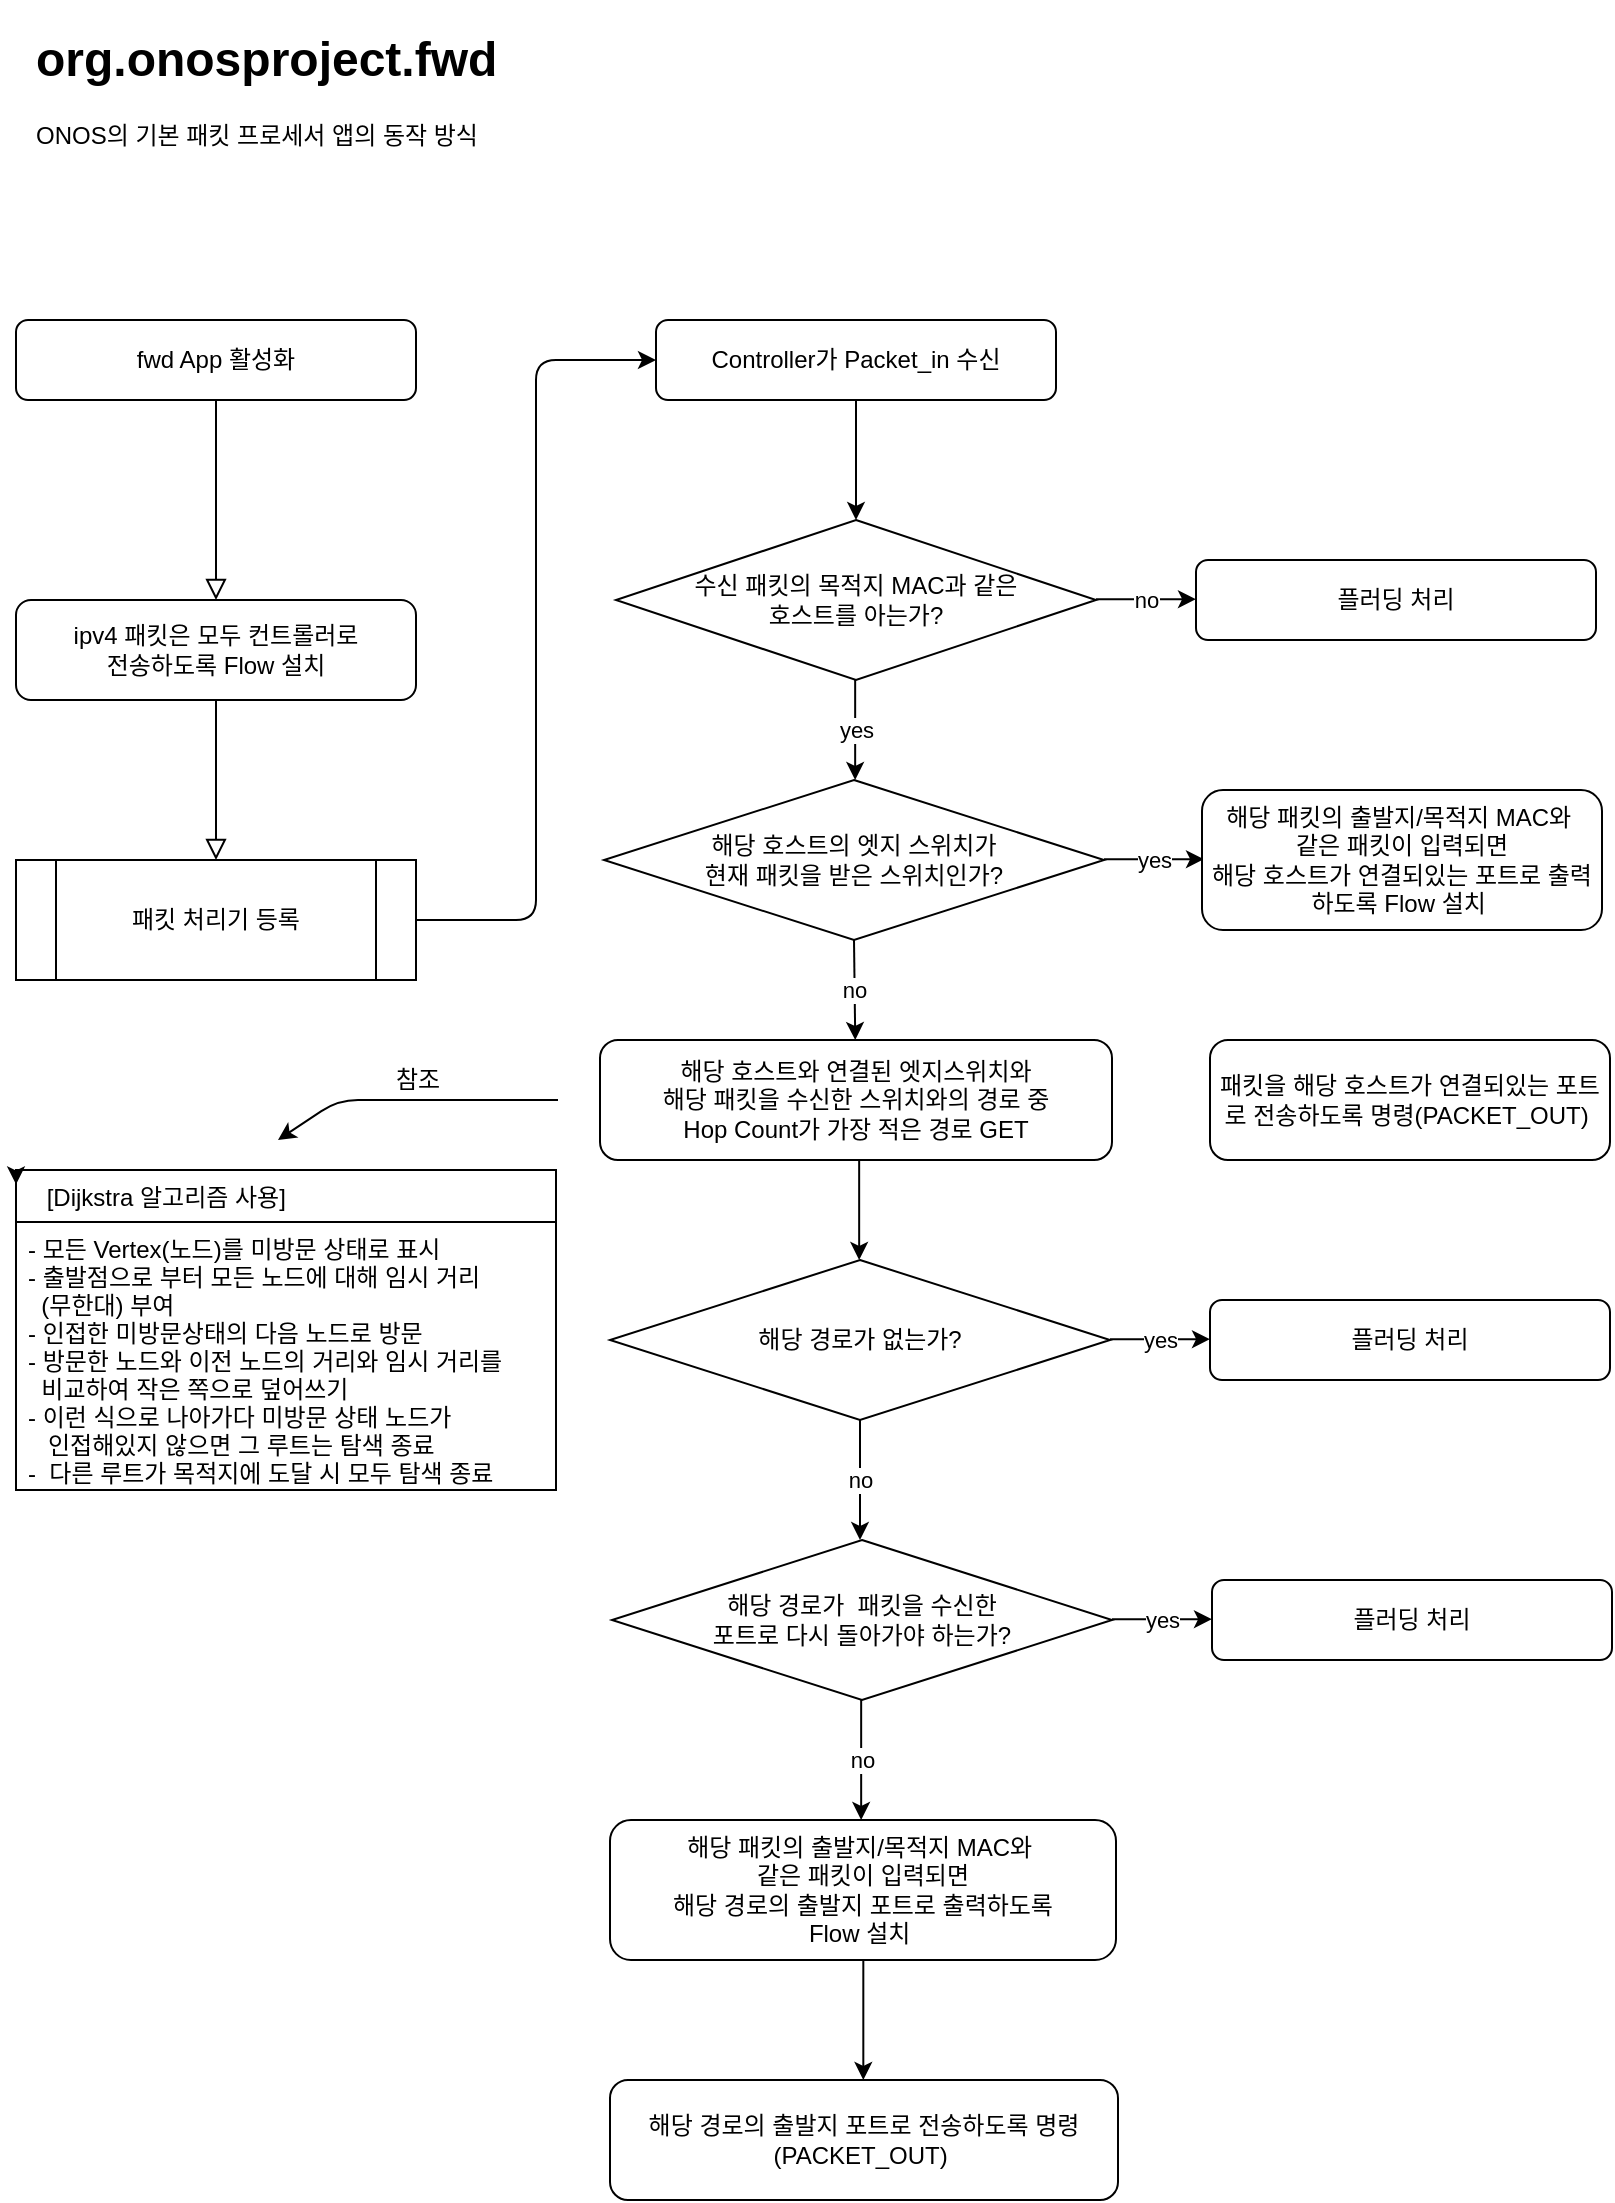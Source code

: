 <mxfile version="14.1.8" type="github" pages="5">
  <diagram id="XO8KpoULLycDCGCCfBKi" name="순서도">
    <mxGraphModel dx="1139" dy="706" grid="0" gridSize="10" guides="1" tooltips="1" connect="1" arrows="1" fold="1" page="1" pageScale="1" pageWidth="827" pageHeight="1169" math="0" shadow="0">
      <root>
        <mxCell id="OwacrLZXJDE_dL_6oxCz-0" />
        <mxCell id="OwacrLZXJDE_dL_6oxCz-1" parent="OwacrLZXJDE_dL_6oxCz-0" />
        <mxCell id="OwacrLZXJDE_dL_6oxCz-2" value="" style="rounded=0;html=1;jettySize=auto;orthogonalLoop=1;fontSize=11;endArrow=block;endFill=0;endSize=8;strokeWidth=1;shadow=0;labelBackgroundColor=none;edgeStyle=orthogonalEdgeStyle;entryX=0.5;entryY=0;entryDx=0;entryDy=0;" parent="OwacrLZXJDE_dL_6oxCz-1" source="OwacrLZXJDE_dL_6oxCz-3" target="OwacrLZXJDE_dL_6oxCz-4" edge="1">
          <mxGeometry relative="1" as="geometry" />
        </mxCell>
        <mxCell id="OwacrLZXJDE_dL_6oxCz-3" value="fwd App 활성화" style="rounded=1;whiteSpace=wrap;html=1;fontSize=12;glass=0;strokeWidth=1;shadow=0;" parent="OwacrLZXJDE_dL_6oxCz-1" vertex="1">
          <mxGeometry x="15" y="160" width="200" height="40" as="geometry" />
        </mxCell>
        <mxCell id="OwacrLZXJDE_dL_6oxCz-4" value="ipv4 패킷은 모두 컨트롤러로 &lt;br&gt;전송하도록 Flow 설치" style="rounded=1;whiteSpace=wrap;html=1;fontSize=12;glass=0;strokeWidth=1;shadow=0;" parent="OwacrLZXJDE_dL_6oxCz-1" vertex="1">
          <mxGeometry x="15" y="300" width="200" height="50" as="geometry" />
        </mxCell>
        <mxCell id="OwacrLZXJDE_dL_6oxCz-5" value="" style="rounded=0;html=1;jettySize=auto;orthogonalLoop=1;fontSize=11;endArrow=block;endFill=0;endSize=8;strokeWidth=1;shadow=0;labelBackgroundColor=none;edgeStyle=orthogonalEdgeStyle;" parent="OwacrLZXJDE_dL_6oxCz-1" edge="1">
          <mxGeometry relative="1" as="geometry">
            <mxPoint x="115" y="350" as="sourcePoint" />
            <mxPoint x="115" y="430" as="targetPoint" />
            <Array as="points">
              <mxPoint x="115" y="385" />
              <mxPoint x="115" y="385" />
            </Array>
          </mxGeometry>
        </mxCell>
        <mxCell id="OwacrLZXJDE_dL_6oxCz-6" value="패킷 처리기 등록" style="shape=process;whiteSpace=wrap;html=1;backgroundOutline=1;" parent="OwacrLZXJDE_dL_6oxCz-1" vertex="1">
          <mxGeometry x="15" y="430" width="200" height="60" as="geometry" />
        </mxCell>
        <mxCell id="OwacrLZXJDE_dL_6oxCz-7" value="" style="endArrow=classic;html=1;exitX=1;exitY=0.5;exitDx=0;exitDy=0;" parent="OwacrLZXJDE_dL_6oxCz-1" source="OwacrLZXJDE_dL_6oxCz-6" edge="1">
          <mxGeometry width="50" height="50" relative="1" as="geometry">
            <mxPoint x="215" y="460" as="sourcePoint" />
            <mxPoint x="335.0" y="180" as="targetPoint" />
            <Array as="points">
              <mxPoint x="275" y="460" />
              <mxPoint x="275" y="180" />
            </Array>
          </mxGeometry>
        </mxCell>
        <mxCell id="OwacrLZXJDE_dL_6oxCz-8" value="Controller가 Packet_in 수신" style="rounded=1;whiteSpace=wrap;html=1;fontSize=12;glass=0;strokeWidth=1;shadow=0;" parent="OwacrLZXJDE_dL_6oxCz-1" vertex="1">
          <mxGeometry x="335" y="160" width="200" height="40" as="geometry" />
        </mxCell>
        <mxCell id="OwacrLZXJDE_dL_6oxCz-9" value="" style="endArrow=classic;html=1;exitX=0.5;exitY=1;exitDx=0;exitDy=0;" parent="OwacrLZXJDE_dL_6oxCz-1" source="OwacrLZXJDE_dL_6oxCz-8" edge="1">
          <mxGeometry width="50" height="50" relative="1" as="geometry">
            <mxPoint x="245" y="350" as="sourcePoint" />
            <mxPoint x="435.0" y="260" as="targetPoint" />
          </mxGeometry>
        </mxCell>
        <mxCell id="OwacrLZXJDE_dL_6oxCz-10" value="수신 패킷의 목적지 MAC과 같은&lt;br&gt;호스트를 아는가?" style="rhombus;whiteSpace=wrap;html=1;" parent="OwacrLZXJDE_dL_6oxCz-1" vertex="1">
          <mxGeometry x="315" y="260" width="240" height="80" as="geometry" />
        </mxCell>
        <mxCell id="OwacrLZXJDE_dL_6oxCz-11" value="no" style="endArrow=classic;html=1;exitX=1;exitY=0.5;exitDx=0;exitDy=0;" parent="OwacrLZXJDE_dL_6oxCz-1" edge="1">
          <mxGeometry width="50" height="50" relative="1" as="geometry">
            <mxPoint x="555.0" y="299.58" as="sourcePoint" />
            <mxPoint x="605.0" y="299.58" as="targetPoint" />
          </mxGeometry>
        </mxCell>
        <mxCell id="OwacrLZXJDE_dL_6oxCz-12" value="플러딩 처리" style="rounded=1;whiteSpace=wrap;html=1;fontSize=12;glass=0;strokeWidth=1;shadow=0;" parent="OwacrLZXJDE_dL_6oxCz-1" vertex="1">
          <mxGeometry x="605" y="280" width="200" height="40" as="geometry" />
        </mxCell>
        <mxCell id="OwacrLZXJDE_dL_6oxCz-13" value="yes" style="endArrow=classic;html=1;exitX=0.5;exitY=1;exitDx=0;exitDy=0;" parent="OwacrLZXJDE_dL_6oxCz-1" edge="1">
          <mxGeometry width="50" height="50" relative="1" as="geometry">
            <mxPoint x="434.58" y="340" as="sourcePoint" />
            <mxPoint x="434.58" y="390" as="targetPoint" />
          </mxGeometry>
        </mxCell>
        <mxCell id="OwacrLZXJDE_dL_6oxCz-14" value="해당 호스트의 엣지 스위치가&lt;br&gt;현재 패킷을 받은 스위치인가?" style="rhombus;whiteSpace=wrap;html=1;" parent="OwacrLZXJDE_dL_6oxCz-1" vertex="1">
          <mxGeometry x="309" y="390" width="250" height="80" as="geometry" />
        </mxCell>
        <mxCell id="OwacrLZXJDE_dL_6oxCz-15" value="yes" style="endArrow=classic;html=1;exitX=1;exitY=0.5;exitDx=0;exitDy=0;" parent="OwacrLZXJDE_dL_6oxCz-1" edge="1">
          <mxGeometry width="50" height="50" relative="1" as="geometry">
            <mxPoint x="559" y="429.58" as="sourcePoint" />
            <mxPoint x="609" y="429.58" as="targetPoint" />
          </mxGeometry>
        </mxCell>
        <mxCell id="OwacrLZXJDE_dL_6oxCz-16" value="no" style="endArrow=classic;html=1;exitX=0.5;exitY=1;exitDx=0;exitDy=0;" parent="OwacrLZXJDE_dL_6oxCz-1" source="OwacrLZXJDE_dL_6oxCz-14" target="OwacrLZXJDE_dL_6oxCz-18" edge="1">
          <mxGeometry width="50" height="50" relative="1" as="geometry">
            <mxPoint x="509.0" y="500.0" as="sourcePoint" />
            <mxPoint x="437" y="520" as="targetPoint" />
          </mxGeometry>
        </mxCell>
        <mxCell id="OwacrLZXJDE_dL_6oxCz-17" value="해당 패킷의 출발지/목적지 MAC와&amp;nbsp;&lt;br&gt;같은 패킷이 입력되면&lt;br&gt;해당 호스트가 연결되있는 포트로 출력하도록 Flow 설치&amp;nbsp;" style="rounded=1;whiteSpace=wrap;html=1;fontSize=12;glass=0;strokeWidth=1;shadow=0;" parent="OwacrLZXJDE_dL_6oxCz-1" vertex="1">
          <mxGeometry x="608" y="395" width="200" height="70" as="geometry" />
        </mxCell>
        <mxCell id="OwacrLZXJDE_dL_6oxCz-18" value="해당 호스트와 연결된 엣지스위치와&lt;br&gt;해당 패킷을 수신한 스위치와의 경로 중&lt;br&gt;Hop Count가 가장 적은 경로 GET" style="rounded=1;whiteSpace=wrap;html=1;fontSize=12;glass=0;strokeWidth=1;shadow=0;" parent="OwacrLZXJDE_dL_6oxCz-1" vertex="1">
          <mxGeometry x="307" y="520" width="256" height="60" as="geometry" />
        </mxCell>
        <mxCell id="OwacrLZXJDE_dL_6oxCz-19" value="" style="endArrow=classic;html=1;exitX=0.5;exitY=1;exitDx=0;exitDy=0;" parent="OwacrLZXJDE_dL_6oxCz-1" edge="1">
          <mxGeometry width="50" height="50" relative="1" as="geometry">
            <mxPoint x="436.58" y="580" as="sourcePoint" />
            <mxPoint x="436.58" y="630" as="targetPoint" />
          </mxGeometry>
        </mxCell>
        <mxCell id="OwacrLZXJDE_dL_6oxCz-20" value="해당 경로가 없는가?" style="rhombus;whiteSpace=wrap;html=1;" parent="OwacrLZXJDE_dL_6oxCz-1" vertex="1">
          <mxGeometry x="312" y="630" width="250" height="80" as="geometry" />
        </mxCell>
        <mxCell id="OwacrLZXJDE_dL_6oxCz-21" value="yes" style="endArrow=classic;html=1;exitX=1;exitY=0.5;exitDx=0;exitDy=0;" parent="OwacrLZXJDE_dL_6oxCz-1" edge="1">
          <mxGeometry width="50" height="50" relative="1" as="geometry">
            <mxPoint x="562.0" y="669.58" as="sourcePoint" />
            <mxPoint x="612.0" y="669.58" as="targetPoint" />
          </mxGeometry>
        </mxCell>
        <mxCell id="OwacrLZXJDE_dL_6oxCz-22" value="플러딩 처리" style="rounded=1;whiteSpace=wrap;html=1;fontSize=12;glass=0;strokeWidth=1;shadow=0;" parent="OwacrLZXJDE_dL_6oxCz-1" vertex="1">
          <mxGeometry x="612" y="650" width="200" height="40" as="geometry" />
        </mxCell>
        <mxCell id="OwacrLZXJDE_dL_6oxCz-23" value="no" style="endArrow=classic;html=1;exitX=0.5;exitY=1;exitDx=0;exitDy=0;" parent="OwacrLZXJDE_dL_6oxCz-1" source="OwacrLZXJDE_dL_6oxCz-20" edge="1">
          <mxGeometry width="50" height="50" relative="1" as="geometry">
            <mxPoint x="444.0" y="490" as="sourcePoint" />
            <mxPoint x="437" y="770.0" as="targetPoint" />
          </mxGeometry>
        </mxCell>
        <mxCell id="OwacrLZXJDE_dL_6oxCz-24" value="해당 경로가&amp;nbsp; 패킷을 수신한&lt;br&gt;포트로 다시 돌아가야 하는가?" style="rhombus;whiteSpace=wrap;html=1;" parent="OwacrLZXJDE_dL_6oxCz-1" vertex="1">
          <mxGeometry x="313" y="770" width="250" height="80" as="geometry" />
        </mxCell>
        <mxCell id="OwacrLZXJDE_dL_6oxCz-25" value="no" style="endArrow=classic;html=1;exitX=0.5;exitY=1;exitDx=0;exitDy=0;" parent="OwacrLZXJDE_dL_6oxCz-1" edge="1">
          <mxGeometry width="50" height="50" relative="1" as="geometry">
            <mxPoint x="437.58" y="850.0" as="sourcePoint" />
            <mxPoint x="437.58" y="910.0" as="targetPoint" />
          </mxGeometry>
        </mxCell>
        <mxCell id="OwacrLZXJDE_dL_6oxCz-26" value="yes" style="endArrow=classic;html=1;exitX=1;exitY=0.5;exitDx=0;exitDy=0;" parent="OwacrLZXJDE_dL_6oxCz-1" edge="1">
          <mxGeometry width="50" height="50" relative="1" as="geometry">
            <mxPoint x="563.0" y="809.58" as="sourcePoint" />
            <mxPoint x="613.0" y="809.58" as="targetPoint" />
          </mxGeometry>
        </mxCell>
        <mxCell id="OwacrLZXJDE_dL_6oxCz-27" value="플러딩 처리" style="rounded=1;whiteSpace=wrap;html=1;fontSize=12;glass=0;strokeWidth=1;shadow=0;" parent="OwacrLZXJDE_dL_6oxCz-1" vertex="1">
          <mxGeometry x="613" y="790" width="200" height="40" as="geometry" />
        </mxCell>
        <mxCell id="OwacrLZXJDE_dL_6oxCz-28" value="&lt;span&gt;해당 패킷의 출발지/목적지 MAC와&amp;nbsp;&lt;/span&gt;&lt;br&gt;&lt;span&gt;같은 패킷이 입력되면&lt;/span&gt;&lt;br&gt;&lt;span&gt;해당 경로의 출발지 포트로 출력하도록 &lt;br&gt;Flow 설치&amp;nbsp;&lt;/span&gt;" style="rounded=1;whiteSpace=wrap;html=1;fontSize=12;glass=0;strokeWidth=1;shadow=0;" parent="OwacrLZXJDE_dL_6oxCz-1" vertex="1">
          <mxGeometry x="312" y="910" width="253" height="70" as="geometry" />
        </mxCell>
        <mxCell id="OwacrLZXJDE_dL_6oxCz-29" value="&lt;h1&gt;org.onosproject.fwd&lt;/h1&gt;&lt;div&gt;ONOS의 기본 패킷 프로세서 앱의 동작 방식&lt;/div&gt;&lt;div&gt;&lt;br&gt;&lt;/div&gt;" style="text;html=1;strokeColor=none;fillColor=none;spacing=5;spacingTop=-20;whiteSpace=wrap;overflow=hidden;rounded=0;" parent="OwacrLZXJDE_dL_6oxCz-1" vertex="1">
          <mxGeometry x="20" y="10" width="450" height="120" as="geometry" />
        </mxCell>
        <mxCell id="OwacrLZXJDE_dL_6oxCz-30" value="&lt;span&gt;패킷을&amp;nbsp;해당 호스트가 연결되있는 포트로 전송하도록 명령(PACKET_OUT)&amp;nbsp;&lt;br&gt;&lt;/span&gt;" style="rounded=1;whiteSpace=wrap;html=1;fontSize=12;glass=0;strokeWidth=1;shadow=0;" parent="OwacrLZXJDE_dL_6oxCz-1" vertex="1">
          <mxGeometry x="612" y="520" width="200" height="60" as="geometry" />
        </mxCell>
        <mxCell id="OwacrLZXJDE_dL_6oxCz-31" value="해당 경로의 출발지 포트&lt;span&gt;로 전송하도록 명령(PACKET_OUT)&amp;nbsp;&lt;br&gt;&lt;/span&gt;" style="rounded=1;whiteSpace=wrap;html=1;fontSize=12;glass=0;strokeWidth=1;shadow=0;" parent="OwacrLZXJDE_dL_6oxCz-1" vertex="1">
          <mxGeometry x="312" y="1040" width="254" height="60" as="geometry" />
        </mxCell>
        <mxCell id="OwacrLZXJDE_dL_6oxCz-32" value="" style="endArrow=classic;html=1;exitX=0.5;exitY=1;exitDx=0;exitDy=0;" parent="OwacrLZXJDE_dL_6oxCz-1" edge="1">
          <mxGeometry width="50" height="50" relative="1" as="geometry">
            <mxPoint x="438.66" y="980.0" as="sourcePoint" />
            <mxPoint x="438.66" y="1040.0" as="targetPoint" />
          </mxGeometry>
        </mxCell>
        <mxCell id="OwacrLZXJDE_dL_6oxCz-33" value="    [Dijkstra 알고리즘 사용]" style="swimlane;fontStyle=0;childLayout=stackLayout;horizontal=1;startSize=26;fillColor=none;horizontalStack=0;resizeParent=1;resizeParentMax=0;resizeLast=0;collapsible=1;marginBottom=0;align=left;" parent="OwacrLZXJDE_dL_6oxCz-1" vertex="1">
          <mxGeometry x="15" y="585" width="270" height="160" as="geometry">
            <mxRectangle x="19" y="585" width="160" height="26" as="alternateBounds" />
          </mxGeometry>
        </mxCell>
        <mxCell id="OwacrLZXJDE_dL_6oxCz-34" value="- 모든 Vertex(노드)를 미방문 상태로 표시&#xa;- 출발점으로 부터 모든 노드에 대해 임시 거리 &#xa;  (무한대) 부여&#xa;- 인접한 미방문상태의 다음 노드로 방문&#xa;- 방문한 노드와 이전 노드의 거리와 임시 거리를 &#xa;  비교하여 작은 쪽으로 덮어쓰기&#xa;- 이런 식으로 나아가다 미방문 상태 노드가 &#xa;   인접해있지 않으면 그 루트는 탐색 종료&#xa;-  다른 루트가 목적지에 도달 시 모두 탐색 종료&#xa;" style="text;strokeColor=none;fillColor=none;align=left;verticalAlign=top;spacingLeft=4;spacingRight=4;overflow=hidden;rotatable=0;points=[[0,0.5],[1,0.5]];portConstraint=eastwest;" parent="OwacrLZXJDE_dL_6oxCz-33" vertex="1">
          <mxGeometry y="26" width="270" height="134" as="geometry" />
        </mxCell>
        <mxCell id="OwacrLZXJDE_dL_6oxCz-35" value="" style="endArrow=classic;html=1;" parent="OwacrLZXJDE_dL_6oxCz-1" edge="1">
          <mxGeometry width="50" height="50" relative="1" as="geometry">
            <mxPoint x="286" y="550" as="sourcePoint" />
            <mxPoint x="146" y="570" as="targetPoint" />
            <Array as="points">
              <mxPoint x="176" y="550" />
            </Array>
          </mxGeometry>
        </mxCell>
        <mxCell id="OwacrLZXJDE_dL_6oxCz-36" value="참조" style="text;html=1;strokeColor=none;fillColor=none;align=center;verticalAlign=middle;whiteSpace=wrap;rounded=0;" parent="OwacrLZXJDE_dL_6oxCz-1" vertex="1">
          <mxGeometry x="196" y="530" width="40" height="20" as="geometry" />
        </mxCell>
        <mxCell id="2K2Bf115Wsmig5x1NJkz-0" style="edgeStyle=orthogonalEdgeStyle;rounded=0;orthogonalLoop=1;jettySize=auto;html=1;exitX=0;exitY=0;exitDx=0;exitDy=0;entryX=0;entryY=0.045;entryDx=0;entryDy=0;entryPerimeter=0;" parent="OwacrLZXJDE_dL_6oxCz-1" source="OwacrLZXJDE_dL_6oxCz-33" target="OwacrLZXJDE_dL_6oxCz-33" edge="1">
          <mxGeometry relative="1" as="geometry" />
        </mxCell>
      </root>
    </mxGraphModel>
  </diagram>
  <diagram name="시퀸스 다이어그램" id="8DQ8-A30GW7MRRFKGUmL">
    <mxGraphModel dx="1966" dy="706" grid="0" gridSize="10" guides="1" tooltips="1" connect="1" arrows="1" fold="1" page="1" pageScale="1" pageWidth="827" pageHeight="1169" math="0" shadow="0">
      <root>
        <mxCell id="dNnIVv9pnNeGhmu_Yl4g-0" />
        <mxCell id="dNnIVv9pnNeGhmu_Yl4g-1" parent="dNnIVv9pnNeGhmu_Yl4g-0" />
        <mxCell id="zcf-5njgYt9w_5iH_t2v-1" value="SW2" style="shape=umlLifeline;perimeter=lifelinePerimeter;container=1;collapsible=0;recursiveResize=0;shadow=0;strokeWidth=1;rounded=1;fontSize=12;" parent="dNnIVv9pnNeGhmu_Yl4g-1" vertex="1">
          <mxGeometry x="28" y="181.09" width="100" height="948.91" as="geometry" />
        </mxCell>
        <mxCell id="zcf-5njgYt9w_5iH_t2v-3" value="SDN 컨트롤러" style="shape=umlLifeline;perimeter=lifelinePerimeter;container=1;collapsible=0;recursiveResize=0;shadow=0;strokeWidth=1;rounded=1;fontSize=12;" parent="dNnIVv9pnNeGhmu_Yl4g-1" vertex="1">
          <mxGeometry x="268" y="181.09" width="100" height="1154.91" as="geometry" />
        </mxCell>
        <mxCell id="zcf-5njgYt9w_5iH_t2v-4" value="컨트롤러 엔지니어" style="shape=umlLifeline;perimeter=lifelinePerimeter;container=1;collapsible=0;recursiveResize=0;shadow=0;strokeWidth=1;rounded=1;fontSize=12;" parent="dNnIVv9pnNeGhmu_Yl4g-1" vertex="1">
          <mxGeometry x="689.61" y="180" width="108.61" height="1137" as="geometry" />
        </mxCell>
        <mxCell id="zcf-5njgYt9w_5iH_t2v-6" value="5. ipv4 패킷(PacketIn)" style="endArrow=classic;html=1;curved=1;entryX=-0.097;entryY=0.072;entryDx=0;entryDy=0;entryPerimeter=0;fontSize=13;" parent="dNnIVv9pnNeGhmu_Yl4g-1" source="YRw0MBQSUwIugTQ62nEl-0" edge="1">
          <mxGeometry x="-0.031" width="50" height="50" relative="1" as="geometry">
            <mxPoint x="78.74" y="375.66" as="sourcePoint" />
            <mxPoint x="307.997" y="375.0" as="targetPoint" />
            <mxPoint as="offset" />
            <Array as="points">
              <mxPoint x="180.45" y="375.47" />
            </Array>
          </mxGeometry>
        </mxCell>
        <mxCell id="zcf-5njgYt9w_5iH_t2v-7" value="fwd App" style="whiteSpace=wrap;html=1;rounded=0;glass=0;horizontal=0;align=center;arcSize=24;" parent="dNnIVv9pnNeGhmu_Yl4g-1" vertex="1">
          <mxGeometry x="308" y="240" width="19" height="324" as="geometry" />
        </mxCell>
        <mxCell id="zcf-5njgYt9w_5iH_t2v-8" value="1. ONOS fwd App 실행 명령" style="endArrow=classic;curved=1;entryX=1;entryY=0;entryDx=0;entryDy=0;fontSize=13;labelBorderColor=#FFFFFF;labelBackgroundColor=#FFFFFF;" parent="dNnIVv9pnNeGhmu_Yl4g-1" source="zcf-5njgYt9w_5iH_t2v-4" target="zcf-5njgYt9w_5iH_t2v-7" edge="1">
          <mxGeometry x="0.459" width="50" height="50" relative="1" as="geometry">
            <mxPoint x="557.64" y="290.59" as="sourcePoint" />
            <mxPoint x="317.929" y="290.59" as="targetPoint" />
            <mxPoint as="offset" />
          </mxGeometry>
        </mxCell>
        <mxCell id="zcf-5njgYt9w_5iH_t2v-37" value="&lt;h1&gt;ONOS fwd 및 hostprovider 작동과정&lt;/h1&gt;&lt;p&gt;Openflow&amp;nbsp; 프로토콜의 Session 성립&amp;nbsp; ~ 정보 획득, LLDP를 이용한 토폴로지 탐색 과정&lt;/p&gt;" style="text;html=1;strokeColor=none;fillColor=none;spacing=5;spacingTop=-20;whiteSpace=wrap;overflow=hidden;rounded=0;" parent="dNnIVv9pnNeGhmu_Yl4g-1" vertex="1">
          <mxGeometry x="24.39" y="20" width="655.61" height="120" as="geometry" />
        </mxCell>
        <mxCell id="zcf-5njgYt9w_5iH_t2v-38" value="글로벌 네트워크 뷰" style="shape=umlLifeline;perimeter=lifelinePerimeter;container=1;collapsible=0;recursiveResize=0;shadow=0;strokeWidth=1;rounded=1;fontSize=12;" parent="dNnIVv9pnNeGhmu_Yl4g-1" vertex="1">
          <mxGeometry x="488.61" y="181.09" width="108.61" height="1566.82" as="geometry" />
        </mxCell>
        <mxCell id="YRw0MBQSUwIugTQ62nEl-31" value="글로벌 네트워크 뷰" style="shape=umlLifeline;perimeter=lifelinePerimeter;container=1;collapsible=0;recursiveResize=0;shadow=0;strokeWidth=1;rounded=1;fontSize=12;" parent="zcf-5njgYt9w_5iH_t2v-38" vertex="1">
          <mxGeometry x="-1.377e-14" y="406.91" width="108.61" height="1159.91" as="geometry" />
        </mxCell>
        <mxCell id="zcf-5njgYt9w_5iH_t2v-40" value="7. 네트워크 뷰에 없음" style="endArrow=classic;html=1;curved=1;fontSize=13;exitX=0.488;exitY=0.212;exitDx=0;exitDy=0;exitPerimeter=0;entryX=1.115;entryY=0.282;entryDx=0;entryDy=0;entryPerimeter=0;dashed=1;" parent="dNnIVv9pnNeGhmu_Yl4g-1" edge="1">
          <mxGeometry x="-0.031" width="50" height="50" relative="1" as="geometry">
            <mxPoint x="539.432" y="470.089" as="sourcePoint" />
            <mxPoint x="327.005" y="470.0" as="targetPoint" />
            <mxPoint as="offset" />
          </mxGeometry>
        </mxCell>
        <mxCell id="zcf-5njgYt9w_5iH_t2v-41" value="9. flooding 명령(PacketOut)" style="endArrow=classic;html=1;curved=1;fontSize=12;entryX=0.511;entryY=0.352;entryDx=0;entryDy=0;entryPerimeter=0;exitX=-0.111;exitY=0.855;exitDx=0;exitDy=0;exitPerimeter=0;" parent="dNnIVv9pnNeGhmu_Yl4g-1" source="zcf-5njgYt9w_5iH_t2v-7" target="YRw0MBQSUwIugTQ62nEl-0" edge="1">
          <mxGeometry x="-0.031" width="50" height="50" relative="1" as="geometry">
            <mxPoint x="305.61" y="542" as="sourcePoint" />
            <mxPoint x="79.61" y="542" as="targetPoint" />
            <mxPoint as="offset" />
          </mxGeometry>
        </mxCell>
        <mxCell id="Rp3G3ahQqgEEY0VAfyOf-0" value="&lt;span style=&quot;font-size: 13px&quot;&gt;3. Ipv4 패킷의 목적지 MAC 질의&lt;/span&gt;" style="endArrow=classic;html=1;curved=1;fontSize=12;exitX=0.489;exitY=0.267;exitDx=0;exitDy=0;exitPerimeter=0;" parent="dNnIVv9pnNeGhmu_Yl4g-1" edge="1">
          <mxGeometry x="-0.031" width="50" height="50" relative="1" as="geometry">
            <mxPoint x="327.39" y="757.66" as="sourcePoint" />
            <mxPoint x="540" y="757" as="targetPoint" />
            <mxPoint as="offset" />
          </mxGeometry>
        </mxCell>
        <mxCell id="Rp3G3ahQqgEEY0VAfyOf-1" value="4. 해당 host와 연결된 &lt;br&gt;스위치의 포트 반환" style="endArrow=classic;html=1;curved=1;fontSize=12;exitX=0.491;exitY=0.444;exitDx=0;exitDy=0;exitPerimeter=0;dashed=1;" parent="dNnIVv9pnNeGhmu_Yl4g-1" edge="1">
          <mxGeometry x="-0.031" width="50" height="50" relative="1" as="geometry">
            <mxPoint x="542.328" y="815.366" as="sourcePoint" />
            <mxPoint x="330" y="815" as="targetPoint" />
            <mxPoint as="offset" />
          </mxGeometry>
        </mxCell>
        <mxCell id="Rp3G3ahQqgEEY0VAfyOf-2" value="5.&amp;nbsp; ARP 수신 위치와 해당 host 간 &lt;br style=&quot;font-size: 12px&quot;&gt;최단 경로 요청" style="endArrow=classic;html=1;curved=1;fontSize=12;entryX=0.49;entryY=0.586;entryDx=0;entryDy=0;entryPerimeter=0;" parent="dNnIVv9pnNeGhmu_Yl4g-1" edge="1">
          <mxGeometry x="-0.031" width="50" height="50" relative="1" as="geometry">
            <mxPoint x="327" y="874" as="sourcePoint" />
            <mxPoint x="542.219" y="874.391" as="targetPoint" />
            <mxPoint as="offset" />
          </mxGeometry>
        </mxCell>
        <mxCell id="LowFfTaln-a_KC5dusHJ-0" value="6. Ipv4 패킷의 목적지 MAC 질의" style="endArrow=classic;html=1;curved=1;fontSize=13;exitX=0.489;exitY=0.267;exitDx=0;exitDy=0;exitPerimeter=0;" parent="dNnIVv9pnNeGhmu_Yl4g-1" edge="1">
          <mxGeometry x="-0.031" width="50" height="50" relative="1" as="geometry">
            <mxPoint x="327.0" y="428.66" as="sourcePoint" />
            <mxPoint x="539.61" y="428" as="targetPoint" />
            <mxPoint as="offset" />
          </mxGeometry>
        </mxCell>
        <mxCell id="1RnPo8DAJAiNoPd9Rot8-0" value="토폴로지에 해당 MAC(host)가 있는지 질의" style="shape=callout;whiteSpace=wrap;html=1;perimeter=calloutPerimeter;rounded=0;shadow=0;align=center;size=20;position=0.25;rotation=90;verticalAlign=middle;horizontal=0;fontSize=13;" parent="dNnIVv9pnNeGhmu_Yl4g-1" vertex="1">
          <mxGeometry x="609.61" y="348" width="50" height="163" as="geometry" />
        </mxCell>
        <mxCell id="1RnPo8DAJAiNoPd9Rot8-2" value="해당 host(MAC)를 알 수 없음" style="shape=callout;html=1;perimeter=calloutPerimeter;rounded=0;shadow=0;align=center;size=20;position=0.25;rotation=90;verticalAlign=middle;horizontal=0;whiteSpace=wrap;direction=east;flipV=1;flipH=1;fontSize=13;" parent="dNnIVv9pnNeGhmu_Yl4g-1" vertex="1">
          <mxGeometry x="199.61" y="389.78" width="40" height="160" as="geometry" />
        </mxCell>
        <mxCell id="1RnPo8DAJAiNoPd9Rot8-3" value="토폴로지에 해당 MAC(host)가 있는지 질의" style="shape=callout;whiteSpace=wrap;html=1;perimeter=calloutPerimeter;rounded=0;shadow=0;align=center;size=20;position=0.25;rotation=90;verticalAlign=middle;horizontal=0;" parent="dNnIVv9pnNeGhmu_Yl4g-1" vertex="1">
          <mxGeometry x="615" y="671" width="50" height="163" as="geometry" />
        </mxCell>
        <mxCell id="1RnPo8DAJAiNoPd9Rot8-4" value="네트워크 뷰에 host가 &lt;br&gt;존재함" style="shape=callout;whiteSpace=wrap;html=1;perimeter=calloutPerimeter;rounded=0;shadow=0;align=center;size=20;position=0.25;rotation=90;verticalAlign=middle;horizontal=0;" parent="dNnIVv9pnNeGhmu_Yl4g-1" vertex="1">
          <mxGeometry x="615" y="731" width="50" height="163" as="geometry" />
        </mxCell>
        <mxCell id="1RnPo8DAJAiNoPd9Rot8-5" value="fwd가 ARP 패킷을 송신하기 위해 목적지까지의 최단경로 요청&amp;nbsp;" style="shape=callout;whiteSpace=wrap;html=1;perimeter=calloutPerimeter;rounded=0;shadow=0;align=center;size=20;position=0.25;rotation=90;verticalAlign=middle;horizontal=0;" parent="dNnIVv9pnNeGhmu_Yl4g-1" vertex="1">
          <mxGeometry x="615" y="791" width="50" height="163" as="geometry" />
        </mxCell>
        <mxCell id="1RnPo8DAJAiNoPd9Rot8-6" value="6. 최단 경로 반환" style="endArrow=classic;html=1;curved=1;fontSize=12;entryX=1.147;entryY=0.91;entryDx=0;entryDy=0;entryPerimeter=0;dashed=1;" parent="dNnIVv9pnNeGhmu_Yl4g-1" edge="1">
          <mxGeometry x="-0.031" width="50" height="50" relative="1" as="geometry">
            <mxPoint x="540.47" y="936.5" as="sourcePoint" />
            <mxPoint x="326.653" y="936.5" as="targetPoint" />
            <mxPoint as="offset" />
          </mxGeometry>
        </mxCell>
        <mxCell id="1RnPo8DAJAiNoPd9Rot8-7" value="Hop count기반 Dijkstra 알고리즘을 이용하여 최단거리 검색" style="shape=callout;whiteSpace=wrap;html=1;perimeter=calloutPerimeter;rounded=0;shadow=0;align=center;size=20;position=0.25;rotation=90;verticalAlign=middle;horizontal=0;" parent="dNnIVv9pnNeGhmu_Yl4g-1" vertex="1">
          <mxGeometry x="615" y="851" width="50" height="163" as="geometry" />
        </mxCell>
        <mxCell id="1RnPo8DAJAiNoPd9Rot8-9" value="&lt;span style=&quot;font-size: 13px&quot;&gt;7.&amp;nbsp; MAC 주소 기반 flow 설치 요청&lt;/span&gt;&lt;br style=&quot;font-size: 13px&quot;&gt;&lt;span style=&quot;font-size: 13px&quot;&gt;(BARRIER_REQUEST)&lt;/span&gt;" style="endArrow=classic;html=1;curved=1;fontSize=12;entryX=1.147;entryY=0.91;entryDx=0;entryDy=0;entryPerimeter=0;exitX=-0.1;exitY=0.808;exitDx=0;exitDy=0;exitPerimeter=0;" parent="dNnIVv9pnNeGhmu_Yl4g-1" edge="1">
          <mxGeometry x="-0.031" width="50" height="50" relative="1" as="geometry">
            <mxPoint x="305.26" y="982.98" as="sourcePoint" />
            <mxPoint x="78.773" y="982.02" as="targetPoint" />
            <mxPoint as="offset" />
          </mxGeometry>
        </mxCell>
        <mxCell id="1RnPo8DAJAiNoPd9Rot8-10" value="&lt;span style=&quot;font-size: 13px&quot;&gt;8.&amp;nbsp; MAC 주소 기반 flow 설치 요청&lt;/span&gt;&lt;br style=&quot;font-size: 13px&quot;&gt;&lt;span style=&quot;font-size: 13px&quot;&gt;(BARRIER_REQUEST)&lt;/span&gt;" style="endArrow=classic;html=1;curved=1;entryX=-0.097;entryY=0.072;entryDx=0;entryDy=0;entryPerimeter=0;fontSize=12;exitX=0.489;exitY=0.267;exitDx=0;exitDy=0;exitPerimeter=0;dashed=1;" parent="dNnIVv9pnNeGhmu_Yl4g-1" edge="1">
          <mxGeometry x="0.054" width="50" height="50" relative="1" as="geometry">
            <mxPoint x="76" y="1036.16" as="sourcePoint" />
            <mxPoint x="305.257" y="1035.5" as="targetPoint" />
            <mxPoint as="offset" />
          </mxGeometry>
        </mxCell>
        <mxCell id="1RnPo8DAJAiNoPd9Rot8-11" value="9. ipv4 패킷(PacketOut)" style="endArrow=classic;html=1;curved=1;fontSize=12;exitX=-0.014;exitY=0.981;exitDx=0;exitDy=0;exitPerimeter=0;" parent="dNnIVv9pnNeGhmu_Yl4g-1" edge="1">
          <mxGeometry x="-0.031" width="50" height="50" relative="1" as="geometry">
            <mxPoint x="304.994" y="1092.44" as="sourcePoint" />
            <mxPoint x="77.26" y="1092.5" as="targetPoint" />
            <mxPoint as="offset" />
          </mxGeometry>
        </mxCell>
        <mxCell id="1RnPo8DAJAiNoPd9Rot8-12" value="다음에 MAC이 같은&amp;nbsp; 패킷이 들어오면 최단거리의 출발점 포트으로 출력하도록 flow 적용&amp;nbsp;" style="shape=callout;whiteSpace=wrap;html=1;perimeter=calloutPerimeter;rounded=0;shadow=0;align=center;size=20;position=0.25;rotation=90;verticalAlign=middle;horizontal=0;" parent="dNnIVv9pnNeGhmu_Yl4g-1" vertex="1">
          <mxGeometry x="402" y="884" width="61" height="199" as="geometry" />
        </mxCell>
        <mxCell id="1RnPo8DAJAiNoPd9Rot8-14" value="&lt;span&gt;2에서 받은 ipv4패킷을 최단거리의 출발점 포트으로 출력하도록 PacketOut 명령&lt;/span&gt;" style="shape=callout;whiteSpace=wrap;html=1;perimeter=calloutPerimeter;rounded=0;shadow=0;align=center;size=20;position=0.25;rotation=90;verticalAlign=middle;horizontal=0;" parent="dNnIVv9pnNeGhmu_Yl4g-1" vertex="1">
          <mxGeometry x="403.37" y="992.41" width="61" height="199" as="geometry" />
        </mxCell>
        <mxCell id="SOk3L15hX6qXwznt21wn-2" value="2.&amp;nbsp; ipv4 패킷 처리 flow 설치 요청&lt;br style=&quot;font-size: 13px&quot;&gt;(BARRIER_REQUEST)" style="endArrow=classic;html=1;curved=1;fontSize=13;entryX=1.147;entryY=0.91;entryDx=0;entryDy=0;entryPerimeter=0;exitX=-0.1;exitY=0.808;exitDx=0;exitDy=0;exitPerimeter=0;" parent="dNnIVv9pnNeGhmu_Yl4g-1" edge="1">
          <mxGeometry x="-0.031" width="50" height="50" relative="1" as="geometry">
            <mxPoint x="308" y="280.96" as="sourcePoint" />
            <mxPoint x="81.513" y="280.0" as="targetPoint" />
            <mxPoint as="offset" />
          </mxGeometry>
        </mxCell>
        <mxCell id="SOk3L15hX6qXwznt21wn-3" value="3.&amp;nbsp; ipv4 패킷 처리 flow 설치 완료 Ack&lt;br style=&quot;font-size: 13px&quot;&gt;(BARRIER_REPLY)" style="endArrow=classic;html=1;curved=1;entryX=-0.097;entryY=0.072;entryDx=0;entryDy=0;entryPerimeter=0;fontSize=13;exitX=0.489;exitY=0.267;exitDx=0;exitDy=0;exitPerimeter=0;dashed=1;" parent="dNnIVv9pnNeGhmu_Yl4g-1" edge="1">
          <mxGeometry x="-0.029" width="50" height="50" relative="1" as="geometry">
            <mxPoint x="78.74" y="331.14" as="sourcePoint" />
            <mxPoint x="307.997" y="330.48" as="targetPoint" />
            <mxPoint as="offset" />
          </mxGeometry>
        </mxCell>
        <mxCell id="urWmZAM6rBWjkoqNarKu-3" value="목적지 호스트를 알 수 없으므로 flooding 처리" style="shape=callout;whiteSpace=wrap;html=1;perimeter=calloutPerimeter;rounded=0;shadow=0;align=center;size=20;position=0.25;rotation=90;verticalAlign=middle;horizontal=0;fontSize=13;" parent="dNnIVv9pnNeGhmu_Yl4g-1" vertex="1">
          <mxGeometry x="389" y="433" width="50" height="163" as="geometry" />
        </mxCell>
        <mxCell id="YRw0MBQSUwIugTQ62nEl-0" value="SW1 " style="shape=umlLifeline;perimeter=lifelinePerimeter;container=1;collapsible=0;recursiveResize=0;shadow=0;strokeWidth=1;rounded=1;fontSize=12;" parent="dNnIVv9pnNeGhmu_Yl4g-1" vertex="1">
          <mxGeometry x="-138" y="181.09" width="100" height="948.91" as="geometry" />
        </mxCell>
        <mxCell id="YRw0MBQSUwIugTQ62nEl-2" value="모든 SDN 스위치에 모든 ipv4 패킷을 컨트롤러로 보내도록 flow 설치&amp;nbsp;&amp;nbsp;" style="shape=callout;whiteSpace=wrap;html=1;perimeter=calloutPerimeter;rounded=0;shadow=0;align=center;size=20;position=0.25;rotation=90;verticalAlign=middle;horizontal=0;fontSize=13;" parent="dNnIVv9pnNeGhmu_Yl4g-1" vertex="1">
          <mxGeometry x="402" y="206" width="50" height="189" as="geometry" />
        </mxCell>
        <mxCell id="YRw0MBQSUwIugTQ62nEl-3" value="호스트" style="shape=umlLifeline;perimeter=lifelinePerimeter;container=1;collapsible=0;recursiveResize=0;shadow=0;strokeWidth=1;rounded=1;fontSize=12;" parent="dNnIVv9pnNeGhmu_Yl4g-1" vertex="1">
          <mxGeometry x="-296" y="180" width="100" height="948.91" as="geometry" />
        </mxCell>
        <mxCell id="YRw0MBQSUwIugTQ62nEl-4" value="4.&amp;nbsp; ping 테스트 (icmp)" style="endArrow=classic;html=1;curved=1;fontSize=13;exitX=0.524;exitY=0.196;exitDx=0;exitDy=0;exitPerimeter=0;" parent="dNnIVv9pnNeGhmu_Yl4g-1" edge="1">
          <mxGeometry x="-0.031" width="50" height="50" relative="1" as="geometry">
            <mxPoint x="-247.0" y="329.076" as="sourcePoint" />
            <mxPoint x="-91" y="329" as="targetPoint" />
            <mxPoint as="offset" />
            <Array as="points" />
          </mxGeometry>
        </mxCell>
        <mxCell id="YRw0MBQSUwIugTQ62nEl-6" value="10. icmp flooding" style="endArrow=classic;html=1;fontSize=13;exitX=0.511;exitY=0.406;exitDx=0;exitDy=0;exitPerimeter=0;entryX=0.496;entryY=0.406;entryDx=0;entryDy=0;entryPerimeter=0;" parent="dNnIVv9pnNeGhmu_Yl4g-1" source="YRw0MBQSUwIugTQ62nEl-0" target="zcf-5njgYt9w_5iH_t2v-1" edge="1">
          <mxGeometry width="50" height="50" relative="1" as="geometry">
            <mxPoint x="216" y="372" as="sourcePoint" />
            <mxPoint x="266" y="322" as="targetPoint" />
          </mxGeometry>
        </mxCell>
        <mxCell id="YRw0MBQSUwIugTQ62nEl-10" value="10. icmp flooding" style="endArrow=classic;html=1;fontSize=13;entryX=0.509;entryY=0.411;entryDx=0;entryDy=0;entryPerimeter=0;" parent="dNnIVv9pnNeGhmu_Yl4g-1" edge="1">
          <mxGeometry width="50" height="50" relative="1" as="geometry">
            <mxPoint x="-85" y="566" as="sourcePoint" />
            <mxPoint x="-245.1" y="566.002" as="targetPoint" />
          </mxGeometry>
        </mxCell>
        <mxCell id="YRw0MBQSUwIugTQ62nEl-20" value="2. ipv4 패킷(PacketIn)" style="endArrow=classic;html=1;curved=1;entryX=-0.097;entryY=0.072;entryDx=0;entryDy=0;entryPerimeter=0;fontSize=13;" parent="dNnIVv9pnNeGhmu_Yl4g-1" edge="1">
          <mxGeometry x="-0.031" width="50" height="50" relative="1" as="geometry">
            <mxPoint x="-88.5" y="722.42" as="sourcePoint" />
            <mxPoint x="307.997" y="721.95" as="targetPoint" />
            <mxPoint as="offset" />
            <Array as="points">
              <mxPoint x="180.45" y="722.42" />
            </Array>
          </mxGeometry>
        </mxCell>
        <mxCell id="YRw0MBQSUwIugTQ62nEl-21" value="1.&amp;nbsp; ping 테스트 (icmp)" style="endArrow=classic;html=1;curved=1;fontSize=13;exitX=0.524;exitY=0.196;exitDx=0;exitDy=0;exitPerimeter=0;" parent="dNnIVv9pnNeGhmu_Yl4g-1" edge="1">
          <mxGeometry x="-0.031" width="50" height="50" relative="1" as="geometry">
            <mxPoint x="-245" y="684.076" as="sourcePoint" />
            <mxPoint x="-89" y="684" as="targetPoint" />
            <mxPoint as="offset" />
            <Array as="points" />
          </mxGeometry>
        </mxCell>
        <mxCell id="YRw0MBQSUwIugTQ62nEl-26" value="호스트" style="shape=umlLifeline;perimeter=lifelinePerimeter;container=1;collapsible=0;recursiveResize=0;shadow=0;strokeWidth=1;rounded=1;fontSize=12;" parent="dNnIVv9pnNeGhmu_Yl4g-1" vertex="1">
          <mxGeometry x="-296" y="588" width="100" height="948.91" as="geometry" />
        </mxCell>
        <mxCell id="YRw0MBQSUwIugTQ62nEl-27" value="SW1 " style="shape=umlLifeline;perimeter=lifelinePerimeter;container=1;collapsible=0;recursiveResize=0;shadow=0;strokeWidth=1;rounded=1;fontSize=12;" parent="dNnIVv9pnNeGhmu_Yl4g-1" vertex="1">
          <mxGeometry x="-138" y="589" width="100" height="948.91" as="geometry" />
        </mxCell>
        <mxCell id="YRw0MBQSUwIugTQ62nEl-28" value="SW2" style="shape=umlLifeline;perimeter=lifelinePerimeter;container=1;collapsible=0;recursiveResize=0;shadow=0;strokeWidth=1;rounded=1;fontSize=12;" parent="dNnIVv9pnNeGhmu_Yl4g-1" vertex="1">
          <mxGeometry x="28" y="589" width="100" height="948.91" as="geometry" />
        </mxCell>
        <mxCell id="YRw0MBQSUwIugTQ62nEl-29" value="SDN 컨트롤러" style="shape=umlLifeline;perimeter=lifelinePerimeter;container=1;collapsible=0;recursiveResize=0;shadow=0;strokeWidth=1;rounded=1;fontSize=12;" parent="dNnIVv9pnNeGhmu_Yl4g-1" vertex="1">
          <mxGeometry x="267.5" y="588" width="100" height="1154.91" as="geometry" />
        </mxCell>
        <mxCell id="YRw0MBQSUwIugTQ62nEl-30" value="fwd App" style="whiteSpace=wrap;html=1;rounded=0;glass=0;horizontal=0;align=center;arcSize=24;" parent="dNnIVv9pnNeGhmu_Yl4g-1" vertex="1">
          <mxGeometry x="308" y="664" width="19" height="486" as="geometry" />
        </mxCell>
        <mxCell id="YRw0MBQSUwIugTQ62nEl-32" value="컨트롤러 엔지니어" style="shape=umlLifeline;perimeter=lifelinePerimeter;container=1;collapsible=0;recursiveResize=0;shadow=0;strokeWidth=1;rounded=1;fontSize=12;" parent="dNnIVv9pnNeGhmu_Yl4g-1" vertex="1">
          <mxGeometry x="689.61" y="588" width="108.61" height="1137" as="geometry" />
        </mxCell>
      </root>
    </mxGraphModel>
  </diagram>
  <diagram id="6a731a19-8d31-9384-78a2-239565b7b9f0" name="base topology">
    <mxGraphModel dx="1966" dy="706" grid="1" gridSize="10" guides="1" tooltips="1" connect="1" arrows="1" fold="1" page="1" pageScale="1" pageWidth="827" pageHeight="1169" background="#ffffff" math="0" shadow="0" extFonts="Permanent Marker^https://fonts.googleapis.com/css?family=Permanent+Marker">
      <root>
        <mxCell id="0" />
        <mxCell id="1" parent="0" />
        <mxCell id="Mdxr8zWjhAn9692uAirF-2288" style="edgeStyle=orthogonalEdgeStyle;rounded=0;orthogonalLoop=1;jettySize=auto;html=1;entryX=0;entryY=0.5;entryDx=0;entryDy=0;entryPerimeter=0;endArrow=none;endFill=0;fontSize=16;" parent="1" source="Mdxr8zWjhAn9692uAirF-2257" target="Mdxr8zWjhAn9692uAirF-2270" edge="1">
          <mxGeometry relative="1" as="geometry" />
        </mxCell>
        <mxCell id="Mdxr8zWjhAn9692uAirF-2257" value="" style="shape=mxgraph.cisco.switches.layer_3_switch;html=1;dashed=0;fillColor=#10739E;strokeColor=#ffffff;strokeWidth=2;verticalLabelPosition=bottom;verticalAlign=top;fontFamily=Helvetica;fontSize=16;fontColor=#FFB366" parent="1" vertex="1">
          <mxGeometry x="-590" y="260" width="64" height="64" as="geometry" />
        </mxCell>
        <mxCell id="Mdxr8zWjhAn9692uAirF-2258" value="" style="shape=mxgraph.cisco.switches.workgroup_switch;html=1;dashed=0;fillColor=#10739E;strokeColor=#ffffff;strokeWidth=2;verticalLabelPosition=bottom;verticalAlign=top;fontFamily=Helvetica;fontSize=16;fontColor=#FFB366" parent="1" vertex="1">
          <mxGeometry x="-760" y="426" width="101" height="50" as="geometry" />
        </mxCell>
        <mxCell id="Mdxr8zWjhAn9692uAirF-2259" value="" style="shape=mxgraph.cisco.computers_and_peripherals.workstation;html=1;dashed=0;fillColor=#10739E;strokeColor=#ffffff;strokeWidth=2;verticalLabelPosition=bottom;verticalAlign=top;fontFamily=Helvetica;fontSize=16;fontColor=#FFB366" parent="1" vertex="1">
          <mxGeometry x="-760" y="610" width="83" height="62" as="geometry" />
        </mxCell>
        <mxCell id="Mdxr8zWjhAn9692uAirF-2267" value="" style="shape=mxgraph.cisco.servers.fileserver;html=1;dashed=0;fillColor=#10739E;strokeColor=#ffffff;strokeWidth=2;verticalLabelPosition=bottom;verticalAlign=top;fontFamily=Helvetica;fontSize=16;fontColor=#FFB366" parent="1" vertex="1">
          <mxGeometry x="-770" y="80" width="43" height="62" as="geometry" />
        </mxCell>
        <mxCell id="Mdxr8zWjhAn9692uAirF-2269" value="" style="shape=mxgraph.cisco.switches.workgroup_switch;html=1;dashed=0;fillColor=#10739E;strokeColor=#ffffff;strokeWidth=2;verticalLabelPosition=bottom;verticalAlign=top;fontFamily=Helvetica;fontSize=16;fontColor=#FFB366" parent="1" vertex="1">
          <mxGeometry x="-170" y="426" width="101" height="50" as="geometry" />
        </mxCell>
        <mxCell id="Mdxr8zWjhAn9692uAirF-2270" value="" style="shape=mxgraph.cisco.switches.layer_3_switch;html=1;dashed=0;fillColor=#10739E;strokeColor=#ffffff;strokeWidth=2;verticalLabelPosition=bottom;verticalAlign=top;fontFamily=Helvetica;fontSize=16;fontColor=#FFB366" parent="1" vertex="1">
          <mxGeometry x="-292" y="260" width="64" height="64" as="geometry" />
        </mxCell>
        <mxCell id="Mdxr8zWjhAn9692uAirF-2271" value="" style="shape=mxgraph.cisco.switches.layer_3_switch;html=1;dashed=0;fillColor=#10739E;strokeColor=#ffffff;strokeWidth=2;verticalLabelPosition=bottom;verticalAlign=top;fontFamily=Helvetica;fontSize=16;fontColor=#FFB366" parent="1" vertex="1">
          <mxGeometry x="-446" y="90" width="64" height="64" as="geometry" />
        </mxCell>
        <mxCell id="Mdxr8zWjhAn9692uAirF-2272" value="" style="shape=mxgraph.cisco.computers_and_peripherals.workstation;html=1;dashed=0;fillColor=#10739E;strokeColor=#ffffff;strokeWidth=2;verticalLabelPosition=bottom;verticalAlign=top;fontFamily=Helvetica;fontSize=16;fontColor=#FFB366" parent="1" vertex="1">
          <mxGeometry x="-161" y="610" width="83" height="62" as="geometry" />
        </mxCell>
        <mxCell id="Mdxr8zWjhAn9692uAirF-2280" value="L3#2" style="text;html=1;strokeColor=none;fillColor=none;align=center;verticalAlign=middle;whiteSpace=wrap;rounded=0;fontSize=16;" parent="1" vertex="1">
          <mxGeometry x="-434" y="160" width="40" height="20" as="geometry" />
        </mxCell>
        <mxCell id="Mdxr8zWjhAn9692uAirF-2281" value="L3#1" style="text;html=1;strokeColor=none;fillColor=none;align=center;verticalAlign=middle;whiteSpace=wrap;rounded=0;fontSize=16;" parent="1" vertex="1">
          <mxGeometry x="-580" y="330" width="40" height="20" as="geometry" />
        </mxCell>
        <mxCell id="Mdxr8zWjhAn9692uAirF-2282" value="L3#3" style="text;html=1;strokeColor=none;fillColor=none;align=center;verticalAlign=middle;whiteSpace=wrap;rounded=0;fontSize=16;" parent="1" vertex="1">
          <mxGeometry x="-280" y="330" width="40" height="20" as="geometry" />
        </mxCell>
        <mxCell id="Mdxr8zWjhAn9692uAirF-2283" value="L2#1" style="text;html=1;strokeColor=none;fillColor=none;align=center;verticalAlign=middle;whiteSpace=wrap;rounded=0;fontSize=16;" parent="1" vertex="1">
          <mxGeometry x="-738.5" y="480" width="40" height="20" as="geometry" />
        </mxCell>
        <mxCell id="Mdxr8zWjhAn9692uAirF-2284" value="L2#2" style="text;html=1;strokeColor=none;fillColor=none;align=center;verticalAlign=middle;whiteSpace=wrap;rounded=0;fontSize=16;" parent="1" vertex="1">
          <mxGeometry x="-139.5" y="480" width="40" height="20" as="geometry" />
        </mxCell>
        <mxCell id="Mdxr8zWjhAn9692uAirF-2286" value="" style="endArrow=none;html=1;entryX=0.5;entryY=1;entryDx=0;entryDy=0;exitX=0.5;exitY=0;exitDx=0;exitDy=0;exitPerimeter=0;fontSize=16;" parent="1" source="Mdxr8zWjhAn9692uAirF-2259" target="Mdxr8zWjhAn9692uAirF-2283" edge="1">
          <mxGeometry width="50" height="50" relative="1" as="geometry">
            <mxPoint x="-720" y="600" as="sourcePoint" />
            <mxPoint x="-350" y="390" as="targetPoint" />
          </mxGeometry>
        </mxCell>
        <mxCell id="Mdxr8zWjhAn9692uAirF-2287" value="" style="endArrow=none;html=1;entryX=0.5;entryY=0;entryDx=0;entryDy=0;entryPerimeter=0;exitX=0;exitY=0.5;exitDx=0;exitDy=0;exitPerimeter=0;fontSize=16;" parent="1" source="Mdxr8zWjhAn9692uAirF-2257" target="Mdxr8zWjhAn9692uAirF-2258" edge="1">
          <mxGeometry width="50" height="50" relative="1" as="geometry">
            <mxPoint x="-710" y="610" as="sourcePoint" />
            <mxPoint x="-708.5" y="510" as="targetPoint" />
          </mxGeometry>
        </mxCell>
        <mxCell id="Mdxr8zWjhAn9692uAirF-2290" value="" style="endArrow=none;html=1;exitX=0.5;exitY=0;exitDx=0;exitDy=0;exitPerimeter=0;entryX=0;entryY=0.5;entryDx=0;entryDy=0;entryPerimeter=0;fontSize=16;" parent="1" source="Mdxr8zWjhAn9692uAirF-2257" target="Mdxr8zWjhAn9692uAirF-2271" edge="1">
          <mxGeometry width="50" height="50" relative="1" as="geometry">
            <mxPoint x="-400" y="440" as="sourcePoint" />
            <mxPoint x="-350" y="390" as="targetPoint" />
          </mxGeometry>
        </mxCell>
        <mxCell id="Mdxr8zWjhAn9692uAirF-2291" value="" style="endArrow=none;html=1;exitX=1;exitY=0.5;exitDx=0;exitDy=0;exitPerimeter=0;entryX=0.5;entryY=0;entryDx=0;entryDy=0;entryPerimeter=0;fontSize=16;" parent="1" source="Mdxr8zWjhAn9692uAirF-2271" target="Mdxr8zWjhAn9692uAirF-2270" edge="1">
          <mxGeometry width="50" height="50" relative="1" as="geometry">
            <mxPoint x="-400" y="440" as="sourcePoint" />
            <mxPoint x="-350" y="390" as="targetPoint" />
          </mxGeometry>
        </mxCell>
        <mxCell id="Mdxr8zWjhAn9692uAirF-2292" value="" style="endArrow=none;html=1;entryX=1;entryY=0.5;entryDx=0;entryDy=0;entryPerimeter=0;exitX=0.5;exitY=0;exitDx=0;exitDy=0;exitPerimeter=0;fontSize=16;" parent="1" source="Mdxr8zWjhAn9692uAirF-2269" target="Mdxr8zWjhAn9692uAirF-2270" edge="1">
          <mxGeometry width="50" height="50" relative="1" as="geometry">
            <mxPoint x="-400" y="440" as="sourcePoint" />
            <mxPoint x="-350" y="390" as="targetPoint" />
          </mxGeometry>
        </mxCell>
        <mxCell id="Mdxr8zWjhAn9692uAirF-2293" value="" style="endArrow=none;html=1;entryX=0.5;entryY=1;entryDx=0;entryDy=0;exitX=0.5;exitY=0;exitDx=0;exitDy=0;exitPerimeter=0;fontSize=16;" parent="1" source="Mdxr8zWjhAn9692uAirF-2272" target="Mdxr8zWjhAn9692uAirF-2284" edge="1">
          <mxGeometry width="50" height="50" relative="1" as="geometry">
            <mxPoint x="-400" y="440" as="sourcePoint" />
            <mxPoint x="-350" y="390" as="targetPoint" />
          </mxGeometry>
        </mxCell>
        <mxCell id="Mdxr8zWjhAn9692uAirF-2294" value="" style="endArrow=none;dashed=1;html=1;exitX=0.5;exitY=0;exitDx=0;exitDy=0;exitPerimeter=0;fontSize=16;" parent="1" source="Mdxr8zWjhAn9692uAirF-2258" edge="1">
          <mxGeometry width="50" height="50" relative="1" as="geometry">
            <mxPoint x="-420" y="420" as="sourcePoint" />
            <mxPoint x="-730" y="142" as="targetPoint" />
          </mxGeometry>
        </mxCell>
        <mxCell id="Mdxr8zWjhAn9692uAirF-2296" value="" style="endArrow=none;dashed=1;html=1;entryX=0.88;entryY=0.92;entryDx=0;entryDy=0;entryPerimeter=0;exitX=0.08;exitY=0.05;exitDx=0;exitDy=0;exitPerimeter=0;fontSize=16;" parent="1" source="Mdxr8zWjhAn9692uAirF-2257" target="Mdxr8zWjhAn9692uAirF-2267" edge="1">
          <mxGeometry width="50" height="50" relative="1" as="geometry">
            <mxPoint x="-420" y="420" as="sourcePoint" />
            <mxPoint x="-370" y="370" as="targetPoint" />
          </mxGeometry>
        </mxCell>
        <mxCell id="Mdxr8zWjhAn9692uAirF-2297" value="" style="endArrow=none;dashed=1;html=1;entryX=0;entryY=0.5;entryDx=0;entryDy=0;entryPerimeter=0;exitX=0.88;exitY=0.92;exitDx=0;exitDy=0;exitPerimeter=0;fontSize=16;" parent="1" source="Mdxr8zWjhAn9692uAirF-2267" target="Mdxr8zWjhAn9692uAirF-2271" edge="1">
          <mxGeometry width="50" height="50" relative="1" as="geometry">
            <mxPoint x="-420" y="420" as="sourcePoint" />
            <mxPoint x="-370" y="370" as="targetPoint" />
          </mxGeometry>
        </mxCell>
        <mxCell id="Mdxr8zWjhAn9692uAirF-2298" value="" style="endArrow=none;dashed=1;html=1;entryX=0.031;entryY=0.156;entryDx=0;entryDy=0;entryPerimeter=0;fontSize=16;" parent="1" target="Mdxr8zWjhAn9692uAirF-2270" edge="1">
          <mxGeometry width="50" height="50" relative="1" as="geometry">
            <mxPoint x="-733" y="140" as="sourcePoint" />
            <mxPoint x="-370" y="370" as="targetPoint" />
          </mxGeometry>
        </mxCell>
        <mxCell id="Mdxr8zWjhAn9692uAirF-2299" value="" style="endArrow=none;dashed=1;html=1;entryX=0.5;entryY=0;entryDx=0;entryDy=0;entryPerimeter=0;fontSize=16;" parent="1" target="Mdxr8zWjhAn9692uAirF-2269" edge="1">
          <mxGeometry width="50" height="50" relative="1" as="geometry">
            <mxPoint x="-732" y="137" as="sourcePoint" />
            <mxPoint x="-370" y="370" as="targetPoint" />
          </mxGeometry>
        </mxCell>
        <mxCell id="aHq5eEdXGCaBYq8-zCw2-1" value="h1" style="text;html=1;strokeColor=none;fillColor=none;align=center;verticalAlign=middle;whiteSpace=wrap;rounded=0;fontSize=16;" parent="1" vertex="1">
          <mxGeometry x="-738.5" y="680" width="40" height="20" as="geometry" />
        </mxCell>
        <mxCell id="aHq5eEdXGCaBYq8-zCw2-2" value="h2" style="text;html=1;strokeColor=none;fillColor=none;align=center;verticalAlign=middle;whiteSpace=wrap;rounded=0;fontSize=16;" parent="1" vertex="1">
          <mxGeometry x="-139.5" y="676" width="40" height="20" as="geometry" />
        </mxCell>
        <mxCell id="aHq5eEdXGCaBYq8-zCw2-5" value="ONOS" style="text;html=1;strokeColor=none;fillColor=none;align=center;verticalAlign=middle;whiteSpace=wrap;rounded=0;fontSize=16;" parent="1" vertex="1">
          <mxGeometry x="-768.5" y="50" width="40" height="20" as="geometry" />
        </mxCell>
      </root>
    </mxGraphModel>
  </diagram>
  <diagram id="k2NYYY3hgjc-zzha8QRS" name="ARP 패킷 발생">
    <mxGraphModel dx="1966" dy="706" grid="0" gridSize="10" guides="1" tooltips="1" connect="1" arrows="1" fold="1" page="1" pageScale="1" pageWidth="827" pageHeight="1169" math="0" shadow="0">
      <root>
        <mxCell id="WWMQa4lhRxH5_0RUE8zA-0" />
        <mxCell id="WWMQa4lhRxH5_0RUE8zA-1" parent="WWMQa4lhRxH5_0RUE8zA-0" />
        <mxCell id="G1QAnbgH6OBteW6RvntF-0" value="" style="edgeStyle=orthogonalEdgeStyle;rounded=0;orthogonalLoop=1;jettySize=auto;html=1;entryX=0;entryY=0.5;entryDx=0;entryDy=0;entryPerimeter=0;endArrow=none;endFill=0;fontSize=16;" parent="WWMQa4lhRxH5_0RUE8zA-1" edge="1">
          <mxGeometry relative="1" as="geometry">
            <mxPoint x="-525" y="342" as="sourcePoint" />
            <mxPoint x="-291" y="342" as="targetPoint" />
          </mxGeometry>
        </mxCell>
        <mxCell id="G1QAnbgH6OBteW6RvntF-1" value="" style="shape=mxgraph.cisco.switches.layer_3_switch;html=1;dashed=0;fillColor=#10739E;strokeColor=#ffffff;strokeWidth=2;verticalLabelPosition=bottom;verticalAlign=top;fontFamily=Helvetica;fontSize=16;fontColor=#FFB366" parent="WWMQa4lhRxH5_0RUE8zA-1" vertex="1">
          <mxGeometry x="-590" y="310" width="64" height="64" as="geometry" />
        </mxCell>
        <mxCell id="G1QAnbgH6OBteW6RvntF-2" value="" style="shape=mxgraph.cisco.switches.workgroup_switch;html=1;dashed=0;fillColor=#10739E;strokeColor=#ffffff;strokeWidth=2;verticalLabelPosition=bottom;verticalAlign=top;fontFamily=Helvetica;fontSize=16;fontColor=#FFB366" parent="WWMQa4lhRxH5_0RUE8zA-1" vertex="1">
          <mxGeometry x="-721" y="426" width="101" height="50" as="geometry" />
        </mxCell>
        <mxCell id="G1QAnbgH6OBteW6RvntF-3" value="" style="shape=mxgraph.cisco.computers_and_peripherals.workstation;html=1;dashed=0;fillColor=#10739E;strokeColor=#ffffff;strokeWidth=2;verticalLabelPosition=bottom;verticalAlign=top;fontFamily=Helvetica;fontSize=16;fontColor=#FFB366" parent="WWMQa4lhRxH5_0RUE8zA-1" vertex="1">
          <mxGeometry x="-720.5" y="554" width="83" height="62" as="geometry" />
        </mxCell>
        <mxCell id="G1QAnbgH6OBteW6RvntF-4" value="" style="shape=mxgraph.cisco.servers.fileserver;html=1;dashed=0;fillColor=#10739E;strokeColor=#ffffff;strokeWidth=2;verticalLabelPosition=bottom;verticalAlign=top;fontFamily=Helvetica;fontSize=16;fontColor=#FFB366" parent="WWMQa4lhRxH5_0RUE8zA-1" vertex="1">
          <mxGeometry x="-770" y="130" width="43" height="62" as="geometry" />
        </mxCell>
        <mxCell id="G1QAnbgH6OBteW6RvntF-5" value="" style="shape=mxgraph.cisco.switches.workgroup_switch;html=1;dashed=0;fillColor=#10739E;strokeColor=#ffffff;strokeWidth=2;verticalLabelPosition=bottom;verticalAlign=top;fontFamily=Helvetica;fontSize=16;fontColor=#FFB366" parent="WWMQa4lhRxH5_0RUE8zA-1" vertex="1">
          <mxGeometry x="-202" y="422" width="101" height="50" as="geometry" />
        </mxCell>
        <mxCell id="G1QAnbgH6OBteW6RvntF-6" value="" style="shape=mxgraph.cisco.switches.layer_3_switch;html=1;dashed=0;fillColor=#10739E;strokeColor=#ffffff;strokeWidth=2;verticalLabelPosition=bottom;verticalAlign=top;fontFamily=Helvetica;fontSize=16;fontColor=#FFB366" parent="WWMQa4lhRxH5_0RUE8zA-1" vertex="1">
          <mxGeometry x="-292" y="310" width="64" height="64" as="geometry" />
        </mxCell>
        <mxCell id="G1QAnbgH6OBteW6RvntF-7" value="" style="shape=mxgraph.cisco.switches.layer_3_switch;html=1;dashed=0;fillColor=#10739E;strokeColor=#ffffff;strokeWidth=2;verticalLabelPosition=bottom;verticalAlign=top;fontFamily=Helvetica;fontSize=16;fontColor=#FFB366" parent="WWMQa4lhRxH5_0RUE8zA-1" vertex="1">
          <mxGeometry x="-446" y="140" width="64" height="64" as="geometry" />
        </mxCell>
        <mxCell id="G1QAnbgH6OBteW6RvntF-8" value="" style="shape=mxgraph.cisco.computers_and_peripherals.workstation;html=1;dashed=0;fillColor=#10739E;strokeColor=#ffffff;strokeWidth=2;verticalLabelPosition=bottom;verticalAlign=top;fontFamily=Helvetica;fontSize=16;fontColor=#FFB366" parent="WWMQa4lhRxH5_0RUE8zA-1" vertex="1">
          <mxGeometry x="-583.5" y="554" width="83" height="62" as="geometry" />
        </mxCell>
        <mxCell id="G1QAnbgH6OBteW6RvntF-9" value="of:0000000000000003" style="text;html=1;strokeColor=none;fillColor=none;align=center;verticalAlign=middle;whiteSpace=wrap;rounded=0;fontSize=12;" parent="WWMQa4lhRxH5_0RUE8zA-1" vertex="1">
          <mxGeometry x="-430" y="114" width="40" height="20" as="geometry" />
        </mxCell>
        <mxCell id="G1QAnbgH6OBteW6RvntF-10" value="of:0000000000000001" style="text;html=1;strokeColor=none;fillColor=none;align=center;verticalAlign=middle;whiteSpace=wrap;rounded=0;fontSize=12;" parent="WWMQa4lhRxH5_0RUE8zA-1" vertex="1">
          <mxGeometry x="-580" y="380" width="40" height="20" as="geometry" />
        </mxCell>
        <mxCell id="G1QAnbgH6OBteW6RvntF-11" value="of:0000000000000002" style="text;html=1;strokeColor=none;fillColor=none;align=center;verticalAlign=middle;whiteSpace=wrap;rounded=0;fontSize=12;" parent="WWMQa4lhRxH5_0RUE8zA-1" vertex="1">
          <mxGeometry x="-280" y="380" width="40" height="20" as="geometry" />
        </mxCell>
        <mxCell id="G1QAnbgH6OBteW6RvntF-14" value="" style="endArrow=none;html=1;entryX=0.5;entryY=1;entryDx=0;entryDy=0;exitX=0.5;exitY=0;exitDx=0;exitDy=0;exitPerimeter=0;fontSize=16;" parent="WWMQa4lhRxH5_0RUE8zA-1" source="G1QAnbgH6OBteW6RvntF-3" edge="1">
          <mxGeometry width="50" height="50" relative="1" as="geometry">
            <mxPoint x="-680.5" y="600" as="sourcePoint" />
            <mxPoint x="-679" y="500" as="targetPoint" />
          </mxGeometry>
        </mxCell>
        <mxCell id="G1QAnbgH6OBteW6RvntF-15" value="" style="endArrow=none;html=1;entryX=0.5;entryY=0;entryDx=0;entryDy=0;entryPerimeter=0;exitX=0;exitY=0.5;exitDx=0;exitDy=0;exitPerimeter=0;fontSize=16;" parent="WWMQa4lhRxH5_0RUE8zA-1" source="G1QAnbgH6OBteW6RvntF-1" target="G1QAnbgH6OBteW6RvntF-2" edge="1">
          <mxGeometry width="50" height="50" relative="1" as="geometry">
            <mxPoint x="-710" y="610" as="sourcePoint" />
            <mxPoint x="-708.5" y="510" as="targetPoint" />
          </mxGeometry>
        </mxCell>
        <mxCell id="G1QAnbgH6OBteW6RvntF-16" value="" style="endArrow=none;html=1;exitX=0.5;exitY=0;exitDx=0;exitDy=0;exitPerimeter=0;entryX=0;entryY=0.5;entryDx=0;entryDy=0;entryPerimeter=0;fontSize=16;" parent="WWMQa4lhRxH5_0RUE8zA-1" source="G1QAnbgH6OBteW6RvntF-1" target="G1QAnbgH6OBteW6RvntF-7" edge="1">
          <mxGeometry width="50" height="50" relative="1" as="geometry">
            <mxPoint x="-400" y="490" as="sourcePoint" />
            <mxPoint x="-350" y="440" as="targetPoint" />
          </mxGeometry>
        </mxCell>
        <mxCell id="G1QAnbgH6OBteW6RvntF-17" value="" style="endArrow=none;html=1;exitX=1;exitY=0.5;exitDx=0;exitDy=0;exitPerimeter=0;entryX=0.5;entryY=0;entryDx=0;entryDy=0;entryPerimeter=0;fontSize=16;" parent="WWMQa4lhRxH5_0RUE8zA-1" source="G1QAnbgH6OBteW6RvntF-7" target="G1QAnbgH6OBteW6RvntF-6" edge="1">
          <mxGeometry width="50" height="50" relative="1" as="geometry">
            <mxPoint x="-400" y="490" as="sourcePoint" />
            <mxPoint x="-350" y="440" as="targetPoint" />
          </mxGeometry>
        </mxCell>
        <mxCell id="G1QAnbgH6OBteW6RvntF-18" value="" style="endArrow=none;html=1;entryX=1;entryY=0.5;entryDx=0;entryDy=0;entryPerimeter=0;exitX=0.5;exitY=0;exitDx=0;exitDy=0;exitPerimeter=0;fontSize=16;" parent="WWMQa4lhRxH5_0RUE8zA-1" source="G1QAnbgH6OBteW6RvntF-5" target="G1QAnbgH6OBteW6RvntF-6" edge="1">
          <mxGeometry width="50" height="50" relative="1" as="geometry">
            <mxPoint x="-400" y="440" as="sourcePoint" />
            <mxPoint x="-350" y="390" as="targetPoint" />
          </mxGeometry>
        </mxCell>
        <mxCell id="G1QAnbgH6OBteW6RvntF-19" value="" style="endArrow=none;html=1;exitX=0.36;exitY=0.035;exitDx=0;exitDy=0;exitPerimeter=0;fontSize=16;entryX=0.5;entryY=1;entryDx=0;entryDy=0;" parent="WWMQa4lhRxH5_0RUE8zA-1" source="G1QAnbgH6OBteW6RvntF-8" target="jur5YhaPIwZiVDRP5QNH-13" edge="1">
          <mxGeometry width="50" height="50" relative="1" as="geometry">
            <mxPoint x="-789.5" y="443" as="sourcePoint" />
            <mxPoint x="-630.5" y="494" as="targetPoint" />
          </mxGeometry>
        </mxCell>
        <mxCell id="G1QAnbgH6OBteW6RvntF-20" value="" style="endArrow=none;dashed=1;html=1;exitX=0.5;exitY=0;exitDx=0;exitDy=0;exitPerimeter=0;fontSize=16;entryX=0.88;entryY=0.92;entryDx=0;entryDy=0;entryPerimeter=0;" parent="WWMQa4lhRxH5_0RUE8zA-1" source="G1QAnbgH6OBteW6RvntF-2" target="G1QAnbgH6OBteW6RvntF-4" edge="1">
          <mxGeometry width="50" height="50" relative="1" as="geometry">
            <mxPoint x="-420" y="420" as="sourcePoint" />
            <mxPoint x="-730" y="142.0" as="targetPoint" />
          </mxGeometry>
        </mxCell>
        <mxCell id="G1QAnbgH6OBteW6RvntF-21" value="" style="endArrow=none;dashed=1;html=1;entryX=0.88;entryY=0.92;entryDx=0;entryDy=0;entryPerimeter=0;exitX=0.08;exitY=0.05;exitDx=0;exitDy=0;exitPerimeter=0;fontSize=16;" parent="WWMQa4lhRxH5_0RUE8zA-1" source="G1QAnbgH6OBteW6RvntF-1" target="G1QAnbgH6OBteW6RvntF-4" edge="1">
          <mxGeometry width="50" height="50" relative="1" as="geometry">
            <mxPoint x="-420" y="470" as="sourcePoint" />
            <mxPoint x="-370" y="420" as="targetPoint" />
          </mxGeometry>
        </mxCell>
        <mxCell id="G1QAnbgH6OBteW6RvntF-22" value="" style="endArrow=none;dashed=1;html=1;entryX=0;entryY=0.5;entryDx=0;entryDy=0;entryPerimeter=0;exitX=0.88;exitY=0.92;exitDx=0;exitDy=0;exitPerimeter=0;fontSize=16;" parent="WWMQa4lhRxH5_0RUE8zA-1" source="G1QAnbgH6OBteW6RvntF-4" target="G1QAnbgH6OBteW6RvntF-7" edge="1">
          <mxGeometry width="50" height="50" relative="1" as="geometry">
            <mxPoint x="-420" y="470" as="sourcePoint" />
            <mxPoint x="-370" y="420" as="targetPoint" />
          </mxGeometry>
        </mxCell>
        <mxCell id="G1QAnbgH6OBteW6RvntF-23" value="" style="endArrow=none;dashed=1;html=1;entryX=0.031;entryY=0.156;entryDx=0;entryDy=0;entryPerimeter=0;fontSize=16;" parent="WWMQa4lhRxH5_0RUE8zA-1" target="G1QAnbgH6OBteW6RvntF-6" edge="1">
          <mxGeometry width="50" height="50" relative="1" as="geometry">
            <mxPoint x="-733" y="190" as="sourcePoint" />
            <mxPoint x="-370" y="420" as="targetPoint" />
          </mxGeometry>
        </mxCell>
        <mxCell id="G1QAnbgH6OBteW6RvntF-24" value="" style="endArrow=none;dashed=1;html=1;entryX=0.5;entryY=0;entryDx=0;entryDy=0;entryPerimeter=0;fontSize=16;" parent="WWMQa4lhRxH5_0RUE8zA-1" target="G1QAnbgH6OBteW6RvntF-5" edge="1">
          <mxGeometry width="50" height="50" relative="1" as="geometry">
            <mxPoint x="-732" y="192" as="sourcePoint" />
            <mxPoint x="-370" y="370" as="targetPoint" />
          </mxGeometry>
        </mxCell>
        <mxCell id="G1QAnbgH6OBteW6RvntF-25" value="h1" style="text;html=1;strokeColor=none;fillColor=none;align=center;verticalAlign=middle;whiteSpace=wrap;rounded=0;fontSize=16;" parent="WWMQa4lhRxH5_0RUE8zA-1" vertex="1">
          <mxGeometry x="-704.5" y="624" width="40" height="20" as="geometry" />
        </mxCell>
        <mxCell id="G1QAnbgH6OBteW6RvntF-26" value="h2" style="text;html=1;strokeColor=none;fillColor=none;align=center;verticalAlign=middle;whiteSpace=wrap;rounded=0;fontSize=16;" parent="WWMQa4lhRxH5_0RUE8zA-1" vertex="1">
          <mxGeometry x="-569.5" y="627" width="40" height="20" as="geometry" />
        </mxCell>
        <mxCell id="G1QAnbgH6OBteW6RvntF-27" value="ONOS" style="text;html=1;strokeColor=none;fillColor=none;align=center;verticalAlign=middle;whiteSpace=wrap;rounded=0;fontSize=16;" parent="WWMQa4lhRxH5_0RUE8zA-1" vertex="1">
          <mxGeometry x="-768.5" y="100" width="40" height="20" as="geometry" />
        </mxCell>
        <mxCell id="jur5YhaPIwZiVDRP5QNH-0" value="" style="shape=mxgraph.cisco.computers_and_peripherals.workstation;html=1;dashed=0;fillColor=#10739E;strokeColor=#ffffff;strokeWidth=2;verticalLabelPosition=bottom;verticalAlign=top;fontFamily=Helvetica;fontSize=16;fontColor=#FFB366" parent="WWMQa4lhRxH5_0RUE8zA-1" vertex="1">
          <mxGeometry x="-191.5" y="554" width="83" height="62" as="geometry" />
        </mxCell>
        <mxCell id="jur5YhaPIwZiVDRP5QNH-1" value="" style="endArrow=none;html=1;fontSize=16;entryX=0.5;entryY=1;entryDx=0;entryDy=0;" parent="WWMQa4lhRxH5_0RUE8zA-1" target="jur5YhaPIwZiVDRP5QNH-14" edge="1">
          <mxGeometry width="50" height="50" relative="1" as="geometry">
            <mxPoint x="-154" y="544" as="sourcePoint" />
            <mxPoint x="-151" y="483" as="targetPoint" />
          </mxGeometry>
        </mxCell>
        <mxCell id="jur5YhaPIwZiVDRP5QNH-2" value="h3" style="text;html=1;strokeColor=none;fillColor=none;align=center;verticalAlign=middle;whiteSpace=wrap;rounded=0;fontSize=16;" parent="WWMQa4lhRxH5_0RUE8zA-1" vertex="1">
          <mxGeometry x="-177.5" y="627" width="40" height="20" as="geometry" />
        </mxCell>
        <mxCell id="jur5YhaPIwZiVDRP5QNH-3" value="10.0.0.1" style="text;html=1;strokeColor=none;fillColor=none;align=center;verticalAlign=middle;whiteSpace=wrap;rounded=0;" parent="WWMQa4lhRxH5_0RUE8zA-1" vertex="1">
          <mxGeometry x="-704.5" y="652" width="40" height="20" as="geometry" />
        </mxCell>
        <mxCell id="jur5YhaPIwZiVDRP5QNH-7" value="10.0.0.2" style="text;html=1;strokeColor=none;fillColor=none;align=center;verticalAlign=middle;whiteSpace=wrap;rounded=0;" parent="WWMQa4lhRxH5_0RUE8zA-1" vertex="1">
          <mxGeometry x="-569.5" y="652" width="40" height="20" as="geometry" />
        </mxCell>
        <mxCell id="jur5YhaPIwZiVDRP5QNH-8" value="10.0.0.3" style="text;html=1;strokeColor=none;fillColor=none;align=center;verticalAlign=middle;whiteSpace=wrap;rounded=0;" parent="WWMQa4lhRxH5_0RUE8zA-1" vertex="1">
          <mxGeometry x="-177.5" y="650" width="40" height="20" as="geometry" />
        </mxCell>
        <mxCell id="jur5YhaPIwZiVDRP5QNH-9" value="DA:CA:97:93:A9:F2" style="text;html=1;strokeColor=none;fillColor=none;align=center;verticalAlign=middle;whiteSpace=wrap;rounded=0;" parent="WWMQa4lhRxH5_0RUE8zA-1" vertex="1">
          <mxGeometry x="-566.5" y="672" width="40" height="20" as="geometry" />
        </mxCell>
        <mxCell id="jur5YhaPIwZiVDRP5QNH-10" value="&lt;p class=&quot;0&quot; style=&quot;word-break: keep-all&quot;&gt;&lt;span lang=&quot;EN-US&quot; style=&quot;letter-spacing: 0pt&quot;&gt;6A:94:98:A2:0C:98&lt;/span&gt;&lt;/p&gt;&lt;div id=&quot;hwpEditorBoardContent&quot; class=&quot;hwp_editor_board_content&quot;&gt;&lt;/div&gt;" style="text;html=1;strokeColor=none;fillColor=none;align=center;verticalAlign=middle;whiteSpace=wrap;rounded=0;" parent="WWMQa4lhRxH5_0RUE8zA-1" vertex="1">
          <mxGeometry x="-177.5" y="672" width="40" height="20" as="geometry" />
        </mxCell>
        <mxCell id="jur5YhaPIwZiVDRP5QNH-11" value="&lt;p class=&quot;0&quot; style=&quot;word-break: keep-all&quot;&gt;&lt;span lang=&quot;EN-US&quot; style=&quot;letter-spacing: 0pt&quot;&gt;0E:53:76:62:41:8D&lt;/span&gt;&lt;/p&gt;&lt;div id=&quot;hwpEditorBoardContent&quot; class=&quot;hwp_editor_board_content&quot;&gt;&lt;/div&gt;" style="text;html=1;strokeColor=none;fillColor=none;align=center;verticalAlign=middle;whiteSpace=wrap;rounded=0;" parent="WWMQa4lhRxH5_0RUE8zA-1" vertex="1">
          <mxGeometry x="-704.5" y="672" width="40" height="20" as="geometry" />
        </mxCell>
        <mxCell id="jur5YhaPIwZiVDRP5QNH-13" value="of:0000000000000006" style="text;html=1;strokeColor=none;fillColor=none;align=center;verticalAlign=middle;whiteSpace=wrap;rounded=0;fontSize=12;" parent="WWMQa4lhRxH5_0RUE8zA-1" vertex="1">
          <mxGeometry x="-689" y="478" width="40" height="20" as="geometry" />
        </mxCell>
        <mxCell id="jur5YhaPIwZiVDRP5QNH-14" value="&lt;span style=&quot;font-size: 12px;&quot;&gt;of:0000000000000004&lt;/span&gt;" style="text;html=1;strokeColor=none;fillColor=none;align=center;verticalAlign=middle;whiteSpace=wrap;rounded=0;fontSize=12;" parent="WWMQa4lhRxH5_0RUE8zA-1" vertex="1">
          <mxGeometry x="-174" y="472" width="40" height="20" as="geometry" />
        </mxCell>
        <mxCell id="jur5YhaPIwZiVDRP5QNH-19" value="port 2" style="text;html=1;strokeColor=none;fillColor=none;align=center;verticalAlign=middle;whiteSpace=wrap;rounded=0;" parent="WWMQa4lhRxH5_0RUE8zA-1" vertex="1">
          <mxGeometry x="-733.5" y="498" width="40" height="20" as="geometry" />
        </mxCell>
        <mxCell id="jur5YhaPIwZiVDRP5QNH-20" value="port 3" style="text;html=1;strokeColor=none;fillColor=none;align=center;verticalAlign=middle;whiteSpace=wrap;rounded=0;" parent="WWMQa4lhRxH5_0RUE8zA-1" vertex="1">
          <mxGeometry x="-623.5" y="492" width="40" height="20" as="geometry" />
        </mxCell>
        <mxCell id="jur5YhaPIwZiVDRP5QNH-21" value="port 1" style="text;html=1;strokeColor=none;fillColor=none;align=center;verticalAlign=middle;whiteSpace=wrap;rounded=0;" parent="WWMQa4lhRxH5_0RUE8zA-1" vertex="1">
          <mxGeometry x="-660" y="406" width="40" height="20" as="geometry" />
        </mxCell>
        <mxCell id="jur5YhaPIwZiVDRP5QNH-22" value="port 1" style="text;html=1;strokeColor=none;fillColor=none;align=center;verticalAlign=middle;whiteSpace=wrap;rounded=0;" parent="WWMQa4lhRxH5_0RUE8zA-1" vertex="1">
          <mxGeometry x="-620" y="360" width="40" height="20" as="geometry" />
        </mxCell>
        <mxCell id="jur5YhaPIwZiVDRP5QNH-25" value="port 2" style="text;html=1;strokeColor=none;fillColor=none;align=center;verticalAlign=middle;whiteSpace=wrap;rounded=0;" parent="WWMQa4lhRxH5_0RUE8zA-1" vertex="1">
          <mxGeometry x="-522" y="320" width="40" height="20" as="geometry" />
        </mxCell>
        <mxCell id="jur5YhaPIwZiVDRP5QNH-26" value="port 2" style="text;html=1;strokeColor=none;fillColor=none;align=center;verticalAlign=middle;whiteSpace=wrap;rounded=0;" parent="WWMQa4lhRxH5_0RUE8zA-1" vertex="1">
          <mxGeometry x="-329" y="320" width="40" height="20" as="geometry" />
        </mxCell>
        <mxCell id="jur5YhaPIwZiVDRP5QNH-27" value="port 3" style="text;html=1;strokeColor=none;fillColor=none;align=center;verticalAlign=middle;whiteSpace=wrap;rounded=0;" parent="WWMQa4lhRxH5_0RUE8zA-1" vertex="1">
          <mxGeometry x="-549" y="290" width="40" height="20" as="geometry" />
        </mxCell>
        <mxCell id="jur5YhaPIwZiVDRP5QNH-28" value="port 2" style="text;html=1;strokeColor=none;fillColor=none;align=center;verticalAlign=middle;whiteSpace=wrap;rounded=0;" parent="WWMQa4lhRxH5_0RUE8zA-1" vertex="1">
          <mxGeometry x="-474" y="199" width="40" height="20" as="geometry" />
        </mxCell>
        <mxCell id="jur5YhaPIwZiVDRP5QNH-29" value="port 1" style="text;html=1;strokeColor=none;fillColor=none;align=center;verticalAlign=middle;whiteSpace=wrap;rounded=0;" parent="WWMQa4lhRxH5_0RUE8zA-1" vertex="1">
          <mxGeometry x="-393" y="199" width="40" height="20" as="geometry" />
        </mxCell>
        <mxCell id="jur5YhaPIwZiVDRP5QNH-30" value="port 3" style="text;html=1;strokeColor=none;fillColor=none;align=center;verticalAlign=middle;whiteSpace=wrap;rounded=0;" parent="WWMQa4lhRxH5_0RUE8zA-1" vertex="1">
          <mxGeometry x="-312" y="290" width="40" height="20" as="geometry" />
        </mxCell>
        <mxCell id="jur5YhaPIwZiVDRP5QNH-31" value="port 1" style="text;html=1;strokeColor=none;fillColor=none;align=center;verticalAlign=middle;whiteSpace=wrap;rounded=0;" parent="WWMQa4lhRxH5_0RUE8zA-1" vertex="1">
          <mxGeometry x="-210" y="320" width="40" height="20" as="geometry" />
        </mxCell>
        <mxCell id="jur5YhaPIwZiVDRP5QNH-32" value="port 2" style="text;html=1;strokeColor=none;fillColor=none;align=center;verticalAlign=middle;whiteSpace=wrap;rounded=0;" parent="WWMQa4lhRxH5_0RUE8zA-1" vertex="1">
          <mxGeometry x="-134" y="397" width="40" height="20" as="geometry" />
        </mxCell>
        <mxCell id="jur5YhaPIwZiVDRP5QNH-33" value="port 1" style="text;html=1;strokeColor=none;fillColor=none;align=center;verticalAlign=middle;whiteSpace=wrap;rounded=0;" parent="WWMQa4lhRxH5_0RUE8zA-1" vertex="1">
          <mxGeometry x="-202" y="490" width="40" height="20" as="geometry" />
        </mxCell>
        <mxCell id="0vsNFLYkIqKUND-bsHWT-0" value="100Mbps" style="endArrow=classic;startArrow=classic;html=1;strokeColor=#FF0000;" parent="WWMQa4lhRxH5_0RUE8zA-1" edge="1">
          <mxGeometry width="50" height="50" relative="1" as="geometry">
            <mxPoint x="-549" y="548" as="sourcePoint" />
            <mxPoint x="-649" y="498" as="targetPoint" />
          </mxGeometry>
        </mxCell>
        <mxCell id="0vsNFLYkIqKUND-bsHWT-7" value="100Mbps" style="endArrow=classic;startArrow=classic;html=1;strokeColor=#FF0000;entryX=-0.039;entryY=0.265;entryDx=0;entryDy=0;entryPerimeter=0;" parent="WWMQa4lhRxH5_0RUE8zA-1" target="G1QAnbgH6OBteW6RvntF-1" edge="1">
          <mxGeometry width="50" height="50" relative="1" as="geometry">
            <mxPoint x="-672" y="412" as="sourcePoint" />
            <mxPoint x="-601.5" y="338" as="targetPoint" />
          </mxGeometry>
        </mxCell>
        <mxCell id="0vsNFLYkIqKUND-bsHWT-9" value="100Mbps" style="endArrow=classic;startArrow=classic;html=1;strokeColor=#FF0000;" parent="WWMQa4lhRxH5_0RUE8zA-1" edge="1">
          <mxGeometry width="50" height="50" relative="1" as="geometry">
            <mxPoint x="-573" y="305" as="sourcePoint" />
            <mxPoint x="-450" y="161" as="targetPoint" />
          </mxGeometry>
        </mxCell>
        <mxCell id="0vsNFLYkIqKUND-bsHWT-10" value="100Mbps" style="endArrow=classic;startArrow=classic;html=1;strokeColor=#FF0000;exitX=1.008;exitY=0.259;exitDx=0;exitDy=0;exitPerimeter=0;" parent="WWMQa4lhRxH5_0RUE8zA-1" source="G1QAnbgH6OBteW6RvntF-7" edge="1">
          <mxGeometry width="50" height="50" relative="1" as="geometry">
            <mxPoint x="-563" y="315" as="sourcePoint" />
            <mxPoint x="-246" y="309" as="targetPoint" />
          </mxGeometry>
        </mxCell>
        <mxCell id="0vsNFLYkIqKUND-bsHWT-13" value="100Mbps" style="endArrow=classic;startArrow=classic;html=1;strokeColor=#FF0000;exitX=1.008;exitY=0.259;exitDx=0;exitDy=0;exitPerimeter=0;" parent="WWMQa4lhRxH5_0RUE8zA-1" edge="1">
          <mxGeometry width="50" height="50" relative="1" as="geometry">
            <mxPoint x="-225.248" y="325.576" as="sourcePoint" />
            <mxPoint x="-142" y="419" as="targetPoint" />
          </mxGeometry>
        </mxCell>
        <mxCell id="0vsNFLYkIqKUND-bsHWT-14" value="100Mbps" style="endArrow=classic;startArrow=classic;html=1;strokeColor=#FF0000;" parent="WWMQa4lhRxH5_0RUE8zA-1" edge="1">
          <mxGeometry width="50" height="50" relative="1" as="geometry">
            <mxPoint x="-142" y="492" as="sourcePoint" />
            <mxPoint x="-142" y="547" as="targetPoint" />
          </mxGeometry>
        </mxCell>
      </root>
    </mxGraphModel>
  </diagram>
  <diagram id="Ywk72YQ3ipTOCBJT3Hhn" name="tmp">
    <mxGraphModel dx="1966" dy="706" grid="0" gridSize="10" guides="1" tooltips="1" connect="1" arrows="1" fold="1" page="1" pageScale="1" pageWidth="827" pageHeight="1169" math="0" shadow="0">
      <root>
        <mxCell id="LivKO4cdQiwqJipviDJN-0" />
        <mxCell id="LivKO4cdQiwqJipviDJN-1" parent="LivKO4cdQiwqJipviDJN-0" />
        <mxCell id="wtPzBsBE8114n_FUYhsu-0" style="edgeStyle=orthogonalEdgeStyle;rounded=0;orthogonalLoop=1;jettySize=auto;html=1;entryX=0;entryY=0.5;entryDx=0;entryDy=0;entryPerimeter=0;endArrow=none;endFill=0;fontSize=16;" parent="LivKO4cdQiwqJipviDJN-1" source="wtPzBsBE8114n_FUYhsu-1" target="wtPzBsBE8114n_FUYhsu-3" edge="1">
          <mxGeometry relative="1" as="geometry" />
        </mxCell>
        <mxCell id="wtPzBsBE8114n_FUYhsu-1" value="" style="shape=mxgraph.cisco.switches.layer_3_switch;html=1;dashed=0;fillColor=#10739E;strokeColor=#ffffff;strokeWidth=2;verticalLabelPosition=bottom;verticalAlign=top;fontFamily=Helvetica;fontSize=16;fontColor=#FFB366" parent="LivKO4cdQiwqJipviDJN-1" vertex="1">
          <mxGeometry x="-538" y="270" width="64" height="64" as="geometry" />
        </mxCell>
        <mxCell id="wtPzBsBE8114n_FUYhsu-2" value="" style="shape=mxgraph.cisco.servers.fileserver;html=1;dashed=0;fillColor=#10739E;strokeColor=#ffffff;strokeWidth=2;verticalLabelPosition=bottom;verticalAlign=top;fontFamily=Helvetica;fontSize=16;fontColor=#FFB366" parent="LivKO4cdQiwqJipviDJN-1" vertex="1">
          <mxGeometry x="-721" y="270" width="43" height="62" as="geometry" />
        </mxCell>
        <mxCell id="wtPzBsBE8114n_FUYhsu-3" value="" style="shape=mxgraph.cisco.switches.layer_3_switch;html=1;dashed=0;fillColor=#10739E;strokeColor=#ffffff;strokeWidth=2;verticalLabelPosition=bottom;verticalAlign=top;fontFamily=Helvetica;fontSize=16;fontColor=#FFB366" parent="LivKO4cdQiwqJipviDJN-1" vertex="1">
          <mxGeometry x="-312" y="270" width="64" height="64" as="geometry" />
        </mxCell>
        <mxCell id="wtPzBsBE8114n_FUYhsu-4" value="D5128GO" style="text;html=1;strokeColor=none;fillColor=none;align=center;verticalAlign=middle;whiteSpace=wrap;rounded=0;fontSize=16;" parent="LivKO4cdQiwqJipviDJN-1" vertex="1">
          <mxGeometry x="-528" y="340" width="40" height="19" as="geometry" />
        </mxCell>
        <mxCell id="wtPzBsBE8114n_FUYhsu-5" value="OVS" style="text;html=1;strokeColor=none;fillColor=none;align=center;verticalAlign=middle;whiteSpace=wrap;rounded=0;fontSize=16;" parent="LivKO4cdQiwqJipviDJN-1" vertex="1">
          <mxGeometry x="-300" y="340" width="40" height="20" as="geometry" />
        </mxCell>
        <mxCell id="wtPzBsBE8114n_FUYhsu-6" value="" style="endArrow=none;dashed=1;html=1;entryX=1;entryY=0.5;entryDx=0;entryDy=0;entryPerimeter=0;exitX=0;exitY=0.5;exitDx=0;exitDy=0;exitPerimeter=0;fontSize=16;" parent="LivKO4cdQiwqJipviDJN-1" source="wtPzBsBE8114n_FUYhsu-1" target="wtPzBsBE8114n_FUYhsu-2" edge="1">
          <mxGeometry width="50" height="50" relative="1" as="geometry">
            <mxPoint x="-410" y="430" as="sourcePoint" />
            <mxPoint x="-360" y="380" as="targetPoint" />
          </mxGeometry>
        </mxCell>
        <mxCell id="wtPzBsBE8114n_FUYhsu-8" value="ONOS" style="text;html=1;strokeColor=none;fillColor=none;align=center;verticalAlign=middle;whiteSpace=wrap;rounded=0;fontSize=16;" parent="LivKO4cdQiwqJipviDJN-1" vertex="1">
          <mxGeometry x="-725" y="337" width="40" height="20" as="geometry" />
        </mxCell>
        <mxCell id="wtPzBsBE8114n_FUYhsu-10" value="18:C0:4D:82:30:BA" style="text;html=1;strokeColor=none;fillColor=none;align=center;verticalAlign=middle;whiteSpace=wrap;rounded=0;" parent="LivKO4cdQiwqJipviDJN-1" vertex="1">
          <mxGeometry x="-721" y="359" width="40" height="20" as="geometry" />
        </mxCell>
        <mxCell id="wtPzBsBE8114n_FUYhsu-11" value="port 1" style="text;html=1;strokeColor=none;fillColor=none;align=center;verticalAlign=middle;whiteSpace=wrap;rounded=0;" parent="LivKO4cdQiwqJipviDJN-1" vertex="1">
          <mxGeometry x="-583" y="276" width="40" height="20" as="geometry" />
        </mxCell>
        <mxCell id="wtPzBsBE8114n_FUYhsu-12" value="port 2" style="text;html=1;strokeColor=none;fillColor=none;align=center;verticalAlign=middle;whiteSpace=wrap;rounded=0;" parent="LivKO4cdQiwqJipviDJN-1" vertex="1">
          <mxGeometry x="-470" y="279" width="40" height="20" as="geometry" />
        </mxCell>
        <mxCell id="wtPzBsBE8114n_FUYhsu-13" value="192.168.1.2" style="text;html=1;strokeColor=none;fillColor=none;align=center;verticalAlign=middle;whiteSpace=wrap;rounded=0;" parent="LivKO4cdQiwqJipviDJN-1" vertex="1">
          <mxGeometry x="-721" y="379" width="40" height="20" as="geometry" />
        </mxCell>
        <mxCell id="wtPzBsBE8114n_FUYhsu-14" value="192.168.1.16" style="text;html=1;strokeColor=none;fillColor=none;align=center;verticalAlign=middle;whiteSpace=wrap;rounded=0;" parent="LivKO4cdQiwqJipviDJN-1" vertex="1">
          <mxGeometry x="-296" y="379" width="40" height="20" as="geometry" />
        </mxCell>
        <mxCell id="wtPzBsBE8114n_FUYhsu-18" value="B8:27:EB:19:8D:41" style="text;html=1;strokeColor=none;fillColor=none;align=center;verticalAlign=middle;whiteSpace=wrap;rounded=0;" parent="LivKO4cdQiwqJipviDJN-1" vertex="1">
          <mxGeometry x="-296" y="359" width="40" height="20" as="geometry" />
        </mxCell>
        <mxCell id="wtPzBsBE8114n_FUYhsu-19" value="9c:65:ee:bd:19:ab" style="text;html=1;strokeColor=none;fillColor=none;align=center;verticalAlign=middle;whiteSpace=wrap;rounded=0;" parent="LivKO4cdQiwqJipviDJN-1" vertex="1">
          <mxGeometry x="-528" y="360" width="40" height="20" as="geometry" />
        </mxCell>
        <mxCell id="wtPzBsBE8114n_FUYhsu-20" value="192.168.1.51" style="text;html=1;strokeColor=none;fillColor=none;align=center;verticalAlign=middle;whiteSpace=wrap;rounded=0;" parent="LivKO4cdQiwqJipviDJN-1" vertex="1">
          <mxGeometry x="-532" y="379" width="40" height="20" as="geometry" />
        </mxCell>
        <mxCell id="wtPzBsBE8114n_FUYhsu-22" value="&lt;span style=&quot;color: rgb(60, 58, 58); font-family: &amp;quot;open sans&amp;quot;, normal; font-size: 12px; background-color: rgb(255, 255, 255);&quot;&gt;of:00009c65eebd19aa&lt;/span&gt;" style="text;html=1;strokeColor=none;fillColor=none;align=center;verticalAlign=middle;whiteSpace=wrap;rounded=0;fontSize=12;" parent="LivKO4cdQiwqJipviDJN-1" vertex="1">
          <mxGeometry x="-526" y="242" width="40" height="20" as="geometry" />
        </mxCell>
        <mxCell id="wtPzBsBE8114n_FUYhsu-23" value="&lt;span style=&quot;color: rgb(60, 58, 58); font-family: &amp;quot;open sans&amp;quot;, normal; font-size: 12px; background-color: rgb(255, 255, 255);&quot;&gt;of:0000b827eb198d41&lt;/span&gt;" style="text;html=1;strokeColor=none;fillColor=none;align=center;verticalAlign=middle;whiteSpace=wrap;rounded=0;fontSize=12;" parent="LivKO4cdQiwqJipviDJN-1" vertex="1">
          <mxGeometry x="-296" y="242" width="40" height="20" as="geometry" />
        </mxCell>
      </root>
    </mxGraphModel>
  </diagram>
</mxfile>
